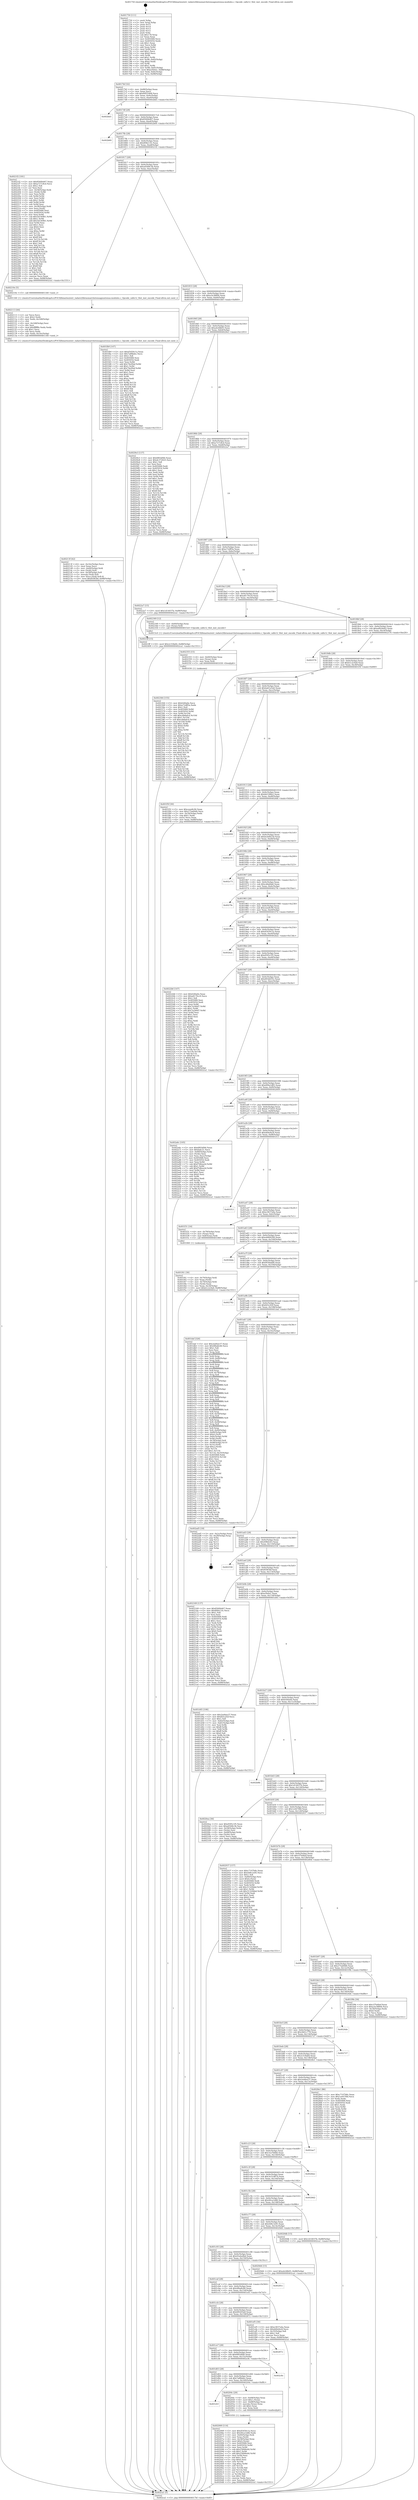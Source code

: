 digraph "0x401750" {
  label = "0x401750 (/mnt/c/Users/mathe/Desktop/tcc/POCII/binaries/extr_radare2librasmarchxtensagnuxtensa-modules.c_Opcode_callx12_Slot_inst_encode_Final-ollvm.out::main(0))"
  labelloc = "t"
  node[shape=record]

  Entry [label="",width=0.3,height=0.3,shape=circle,fillcolor=black,style=filled]
  "0x4017bf" [label="{
     0x4017bf [32]\l
     | [instrs]\l
     &nbsp;&nbsp;0x4017bf \<+6\>: mov -0x88(%rbp),%eax\l
     &nbsp;&nbsp;0x4017c5 \<+2\>: mov %eax,%ecx\l
     &nbsp;&nbsp;0x4017c7 \<+6\>: sub $0x84f55468,%ecx\l
     &nbsp;&nbsp;0x4017cd \<+6\>: mov %eax,-0x9c(%rbp)\l
     &nbsp;&nbsp;0x4017d3 \<+6\>: mov %ecx,-0xa0(%rbp)\l
     &nbsp;&nbsp;0x4017d9 \<+6\>: je 0000000000402bb5 \<main+0x1465\>\l
  }"]
  "0x402bb5" [label="{
     0x402bb5\l
  }", style=dashed]
  "0x4017df" [label="{
     0x4017df [28]\l
     | [instrs]\l
     &nbsp;&nbsp;0x4017df \<+5\>: jmp 00000000004017e4 \<main+0x94\>\l
     &nbsp;&nbsp;0x4017e4 \<+6\>: mov -0x9c(%rbp),%eax\l
     &nbsp;&nbsp;0x4017ea \<+5\>: sub $0x8560b467,%eax\l
     &nbsp;&nbsp;0x4017ef \<+6\>: mov %eax,-0xa4(%rbp)\l
     &nbsp;&nbsp;0x4017f5 \<+6\>: je 0000000000402b69 \<main+0x1419\>\l
  }"]
  Exit [label="",width=0.3,height=0.3,shape=circle,fillcolor=black,style=filled,peripheries=2]
  "0x402b69" [label="{
     0x402b69\l
  }", style=dashed]
  "0x4017fb" [label="{
     0x4017fb [28]\l
     | [instrs]\l
     &nbsp;&nbsp;0x4017fb \<+5\>: jmp 0000000000401800 \<main+0xb0\>\l
     &nbsp;&nbsp;0x401800 \<+6\>: mov -0x9c(%rbp),%eax\l
     &nbsp;&nbsp;0x401806 \<+5\>: sub $0x8f4b11fc,%eax\l
     &nbsp;&nbsp;0x40180b \<+6\>: mov %eax,-0xa8(%rbp)\l
     &nbsp;&nbsp;0x401811 \<+6\>: je 00000000004021f2 \<main+0xaa2\>\l
  }"]
  "0x402364" [label="{
     0x402364 [155]\l
     | [instrs]\l
     &nbsp;&nbsp;0x402364 \<+5\>: mov $0xfc60a0e,%ecx\l
     &nbsp;&nbsp;0x402369 \<+5\>: mov $0xa72dff3a,%edx\l
     &nbsp;&nbsp;0x40236e \<+3\>: mov $0x1,%sil\l
     &nbsp;&nbsp;0x402371 \<+8\>: mov 0x405068,%r8d\l
     &nbsp;&nbsp;0x402379 \<+8\>: mov 0x405054,%r9d\l
     &nbsp;&nbsp;0x402381 \<+3\>: mov %r8d,%r10d\l
     &nbsp;&nbsp;0x402384 \<+7\>: add $0xcdddafc4,%r10d\l
     &nbsp;&nbsp;0x40238b \<+4\>: sub $0x1,%r10d\l
     &nbsp;&nbsp;0x40238f \<+7\>: sub $0xcdddafc4,%r10d\l
     &nbsp;&nbsp;0x402396 \<+4\>: imul %r10d,%r8d\l
     &nbsp;&nbsp;0x40239a \<+4\>: and $0x1,%r8d\l
     &nbsp;&nbsp;0x40239e \<+4\>: cmp $0x0,%r8d\l
     &nbsp;&nbsp;0x4023a2 \<+4\>: sete %r11b\l
     &nbsp;&nbsp;0x4023a6 \<+4\>: cmp $0xa,%r9d\l
     &nbsp;&nbsp;0x4023aa \<+3\>: setl %bl\l
     &nbsp;&nbsp;0x4023ad \<+3\>: mov %r11b,%r14b\l
     &nbsp;&nbsp;0x4023b0 \<+4\>: xor $0xff,%r14b\l
     &nbsp;&nbsp;0x4023b4 \<+3\>: mov %bl,%r15b\l
     &nbsp;&nbsp;0x4023b7 \<+4\>: xor $0xff,%r15b\l
     &nbsp;&nbsp;0x4023bb \<+4\>: xor $0x0,%sil\l
     &nbsp;&nbsp;0x4023bf \<+3\>: mov %r14b,%r12b\l
     &nbsp;&nbsp;0x4023c2 \<+4\>: and $0x0,%r12b\l
     &nbsp;&nbsp;0x4023c6 \<+3\>: and %sil,%r11b\l
     &nbsp;&nbsp;0x4023c9 \<+3\>: mov %r15b,%r13b\l
     &nbsp;&nbsp;0x4023cc \<+4\>: and $0x0,%r13b\l
     &nbsp;&nbsp;0x4023d0 \<+3\>: and %sil,%bl\l
     &nbsp;&nbsp;0x4023d3 \<+3\>: or %r11b,%r12b\l
     &nbsp;&nbsp;0x4023d6 \<+3\>: or %bl,%r13b\l
     &nbsp;&nbsp;0x4023d9 \<+3\>: xor %r13b,%r12b\l
     &nbsp;&nbsp;0x4023dc \<+3\>: or %r15b,%r14b\l
     &nbsp;&nbsp;0x4023df \<+4\>: xor $0xff,%r14b\l
     &nbsp;&nbsp;0x4023e3 \<+4\>: or $0x0,%sil\l
     &nbsp;&nbsp;0x4023e7 \<+3\>: and %sil,%r14b\l
     &nbsp;&nbsp;0x4023ea \<+3\>: or %r14b,%r12b\l
     &nbsp;&nbsp;0x4023ed \<+4\>: test $0x1,%r12b\l
     &nbsp;&nbsp;0x4023f1 \<+3\>: cmovne %edx,%ecx\l
     &nbsp;&nbsp;0x4023f4 \<+6\>: mov %ecx,-0x88(%rbp)\l
     &nbsp;&nbsp;0x4023fa \<+5\>: jmp 0000000000402ca1 \<main+0x1551\>\l
  }"]
  "0x4021f2" [label="{
     0x4021f2 [181]\l
     | [instrs]\l
     &nbsp;&nbsp;0x4021f2 \<+5\>: mov $0x8560b467,%eax\l
     &nbsp;&nbsp;0x4021f7 \<+5\>: mov $0xa727c8cd,%ecx\l
     &nbsp;&nbsp;0x4021fc \<+2\>: mov $0x1,%dl\l
     &nbsp;&nbsp;0x4021fe \<+2\>: xor %esi,%esi\l
     &nbsp;&nbsp;0x402200 \<+4\>: mov -0x58(%rbp),%rdi\l
     &nbsp;&nbsp;0x402204 \<+3\>: mov (%rdi),%r8d\l
     &nbsp;&nbsp;0x402207 \<+3\>: mov %esi,%r9d\l
     &nbsp;&nbsp;0x40220a \<+3\>: sub %r8d,%r9d\l
     &nbsp;&nbsp;0x40220d \<+3\>: mov %esi,%r8d\l
     &nbsp;&nbsp;0x402210 \<+4\>: sub $0x1,%r8d\l
     &nbsp;&nbsp;0x402214 \<+3\>: add %r8d,%r9d\l
     &nbsp;&nbsp;0x402217 \<+3\>: sub %r9d,%esi\l
     &nbsp;&nbsp;0x40221a \<+4\>: mov -0x58(%rbp),%rdi\l
     &nbsp;&nbsp;0x40221e \<+2\>: mov %esi,(%rdi)\l
     &nbsp;&nbsp;0x402220 \<+7\>: mov 0x405068,%esi\l
     &nbsp;&nbsp;0x402227 \<+8\>: mov 0x405054,%r8d\l
     &nbsp;&nbsp;0x40222f \<+3\>: mov %esi,%r9d\l
     &nbsp;&nbsp;0x402232 \<+7\>: sub $0x5d140f61,%r9d\l
     &nbsp;&nbsp;0x402239 \<+4\>: sub $0x1,%r9d\l
     &nbsp;&nbsp;0x40223d \<+7\>: add $0x5d140f61,%r9d\l
     &nbsp;&nbsp;0x402244 \<+4\>: imul %r9d,%esi\l
     &nbsp;&nbsp;0x402248 \<+3\>: and $0x1,%esi\l
     &nbsp;&nbsp;0x40224b \<+3\>: cmp $0x0,%esi\l
     &nbsp;&nbsp;0x40224e \<+4\>: sete %r10b\l
     &nbsp;&nbsp;0x402252 \<+4\>: cmp $0xa,%r8d\l
     &nbsp;&nbsp;0x402256 \<+4\>: setl %r11b\l
     &nbsp;&nbsp;0x40225a \<+3\>: mov %r10b,%bl\l
     &nbsp;&nbsp;0x40225d \<+3\>: xor $0xff,%bl\l
     &nbsp;&nbsp;0x402260 \<+3\>: mov %r11b,%r14b\l
     &nbsp;&nbsp;0x402263 \<+4\>: xor $0xff,%r14b\l
     &nbsp;&nbsp;0x402267 \<+3\>: xor $0x1,%dl\l
     &nbsp;&nbsp;0x40226a \<+3\>: mov %bl,%r15b\l
     &nbsp;&nbsp;0x40226d \<+4\>: and $0xff,%r15b\l
     &nbsp;&nbsp;0x402271 \<+3\>: and %dl,%r10b\l
     &nbsp;&nbsp;0x402274 \<+3\>: mov %r14b,%r12b\l
     &nbsp;&nbsp;0x402277 \<+4\>: and $0xff,%r12b\l
     &nbsp;&nbsp;0x40227b \<+3\>: and %dl,%r11b\l
     &nbsp;&nbsp;0x40227e \<+3\>: or %r10b,%r15b\l
     &nbsp;&nbsp;0x402281 \<+3\>: or %r11b,%r12b\l
     &nbsp;&nbsp;0x402284 \<+3\>: xor %r12b,%r15b\l
     &nbsp;&nbsp;0x402287 \<+3\>: or %r14b,%bl\l
     &nbsp;&nbsp;0x40228a \<+3\>: xor $0xff,%bl\l
     &nbsp;&nbsp;0x40228d \<+3\>: or $0x1,%dl\l
     &nbsp;&nbsp;0x402290 \<+2\>: and %dl,%bl\l
     &nbsp;&nbsp;0x402292 \<+3\>: or %bl,%r15b\l
     &nbsp;&nbsp;0x402295 \<+4\>: test $0x1,%r15b\l
     &nbsp;&nbsp;0x402299 \<+3\>: cmovne %ecx,%eax\l
     &nbsp;&nbsp;0x40229c \<+6\>: mov %eax,-0x88(%rbp)\l
     &nbsp;&nbsp;0x4022a2 \<+5\>: jmp 0000000000402ca1 \<main+0x1551\>\l
  }"]
  "0x401817" [label="{
     0x401817 [28]\l
     | [instrs]\l
     &nbsp;&nbsp;0x401817 \<+5\>: jmp 000000000040181c \<main+0xcc\>\l
     &nbsp;&nbsp;0x40181c \<+6\>: mov -0x9c(%rbp),%eax\l
     &nbsp;&nbsp;0x401822 \<+5\>: sub $0xa0568c3b,%eax\l
     &nbsp;&nbsp;0x401827 \<+6\>: mov %eax,-0xac(%rbp)\l
     &nbsp;&nbsp;0x40182d \<+6\>: je 000000000040210e \<main+0x9be\>\l
  }"]
  "0x402355" [label="{
     0x402355 [15]\l
     | [instrs]\l
     &nbsp;&nbsp;0x402355 \<+4\>: mov -0x60(%rbp),%rax\l
     &nbsp;&nbsp;0x402359 \<+3\>: mov (%rax),%rax\l
     &nbsp;&nbsp;0x40235c \<+3\>: mov %rax,%rdi\l
     &nbsp;&nbsp;0x40235f \<+5\>: call 0000000000401030 \<free@plt\>\l
     | [calls]\l
     &nbsp;&nbsp;0x401030 \{1\} (unknown)\l
  }"]
  "0x40210e" [label="{
     0x40210e [5]\l
     | [instrs]\l
     &nbsp;&nbsp;0x40210e \<+5\>: call 0000000000401160 \<next_i\>\l
     | [calls]\l
     &nbsp;&nbsp;0x401160 \{1\} (/mnt/c/Users/mathe/Desktop/tcc/POCII/binaries/extr_radare2librasmarchxtensagnuxtensa-modules.c_Opcode_callx12_Slot_inst_encode_Final-ollvm.out::next_i)\l
  }"]
  "0x401833" [label="{
     0x401833 [28]\l
     | [instrs]\l
     &nbsp;&nbsp;0x401833 \<+5\>: jmp 0000000000401838 \<main+0xe8\>\l
     &nbsp;&nbsp;0x401838 \<+6\>: mov -0x9c(%rbp),%eax\l
     &nbsp;&nbsp;0x40183e \<+5\>: sub $0xa3e38894,%eax\l
     &nbsp;&nbsp;0x401843 \<+6\>: mov %eax,-0xb0(%rbp)\l
     &nbsp;&nbsp;0x401849 \<+6\>: je 0000000000401fb9 \<main+0x869\>\l
  }"]
  "0x40213f" [label="{
     0x40213f [42]\l
     | [instrs]\l
     &nbsp;&nbsp;0x40213f \<+6\>: mov -0x16c(%rbp),%ecx\l
     &nbsp;&nbsp;0x402145 \<+3\>: imul %eax,%ecx\l
     &nbsp;&nbsp;0x402148 \<+4\>: mov -0x60(%rbp),%rdi\l
     &nbsp;&nbsp;0x40214c \<+3\>: mov (%rdi),%rdi\l
     &nbsp;&nbsp;0x40214f \<+4\>: mov -0x58(%rbp),%r8\l
     &nbsp;&nbsp;0x402153 \<+3\>: movslq (%r8),%r8\l
     &nbsp;&nbsp;0x402156 \<+4\>: mov %ecx,(%rdi,%r8,4)\l
     &nbsp;&nbsp;0x40215a \<+10\>: movl $0x859f3bf,-0x88(%rbp)\l
     &nbsp;&nbsp;0x402164 \<+5\>: jmp 0000000000402ca1 \<main+0x1551\>\l
  }"]
  "0x401fb9" [label="{
     0x401fb9 [147]\l
     | [instrs]\l
     &nbsp;&nbsp;0x401fb9 \<+5\>: mov $0xd5450c1a,%eax\l
     &nbsp;&nbsp;0x401fbe \<+5\>: mov $0x7a8fbdec,%ecx\l
     &nbsp;&nbsp;0x401fc3 \<+2\>: mov $0x1,%dl\l
     &nbsp;&nbsp;0x401fc5 \<+7\>: mov 0x405068,%esi\l
     &nbsp;&nbsp;0x401fcc \<+7\>: mov 0x405054,%edi\l
     &nbsp;&nbsp;0x401fd3 \<+3\>: mov %esi,%r8d\l
     &nbsp;&nbsp;0x401fd6 \<+7\>: add $0x74e09af,%r8d\l
     &nbsp;&nbsp;0x401fdd \<+4\>: sub $0x1,%r8d\l
     &nbsp;&nbsp;0x401fe1 \<+7\>: sub $0x74e09af,%r8d\l
     &nbsp;&nbsp;0x401fe8 \<+4\>: imul %r8d,%esi\l
     &nbsp;&nbsp;0x401fec \<+3\>: and $0x1,%esi\l
     &nbsp;&nbsp;0x401fef \<+3\>: cmp $0x0,%esi\l
     &nbsp;&nbsp;0x401ff2 \<+4\>: sete %r9b\l
     &nbsp;&nbsp;0x401ff6 \<+3\>: cmp $0xa,%edi\l
     &nbsp;&nbsp;0x401ff9 \<+4\>: setl %r10b\l
     &nbsp;&nbsp;0x401ffd \<+3\>: mov %r9b,%r11b\l
     &nbsp;&nbsp;0x402000 \<+4\>: xor $0xff,%r11b\l
     &nbsp;&nbsp;0x402004 \<+3\>: mov %r10b,%bl\l
     &nbsp;&nbsp;0x402007 \<+3\>: xor $0xff,%bl\l
     &nbsp;&nbsp;0x40200a \<+3\>: xor $0x1,%dl\l
     &nbsp;&nbsp;0x40200d \<+3\>: mov %r11b,%r14b\l
     &nbsp;&nbsp;0x402010 \<+4\>: and $0xff,%r14b\l
     &nbsp;&nbsp;0x402014 \<+3\>: and %dl,%r9b\l
     &nbsp;&nbsp;0x402017 \<+3\>: mov %bl,%r15b\l
     &nbsp;&nbsp;0x40201a \<+4\>: and $0xff,%r15b\l
     &nbsp;&nbsp;0x40201e \<+3\>: and %dl,%r10b\l
     &nbsp;&nbsp;0x402021 \<+3\>: or %r9b,%r14b\l
     &nbsp;&nbsp;0x402024 \<+3\>: or %r10b,%r15b\l
     &nbsp;&nbsp;0x402027 \<+3\>: xor %r15b,%r14b\l
     &nbsp;&nbsp;0x40202a \<+3\>: or %bl,%r11b\l
     &nbsp;&nbsp;0x40202d \<+4\>: xor $0xff,%r11b\l
     &nbsp;&nbsp;0x402031 \<+3\>: or $0x1,%dl\l
     &nbsp;&nbsp;0x402034 \<+3\>: and %dl,%r11b\l
     &nbsp;&nbsp;0x402037 \<+3\>: or %r11b,%r14b\l
     &nbsp;&nbsp;0x40203a \<+4\>: test $0x1,%r14b\l
     &nbsp;&nbsp;0x40203e \<+3\>: cmovne %ecx,%eax\l
     &nbsp;&nbsp;0x402041 \<+6\>: mov %eax,-0x88(%rbp)\l
     &nbsp;&nbsp;0x402047 \<+5\>: jmp 0000000000402ca1 \<main+0x1551\>\l
  }"]
  "0x40184f" [label="{
     0x40184f [28]\l
     | [instrs]\l
     &nbsp;&nbsp;0x40184f \<+5\>: jmp 0000000000401854 \<main+0x104\>\l
     &nbsp;&nbsp;0x401854 \<+6\>: mov -0x9c(%rbp),%eax\l
     &nbsp;&nbsp;0x40185a \<+5\>: sub $0xa4cfdb05,%eax\l
     &nbsp;&nbsp;0x40185f \<+6\>: mov %eax,-0xb4(%rbp)\l
     &nbsp;&nbsp;0x401865 \<+6\>: je 00000000004029e3 \<main+0x1293\>\l
  }"]
  "0x402113" [label="{
     0x402113 [44]\l
     | [instrs]\l
     &nbsp;&nbsp;0x402113 \<+2\>: xor %ecx,%ecx\l
     &nbsp;&nbsp;0x402115 \<+5\>: mov $0x2,%edx\l
     &nbsp;&nbsp;0x40211a \<+6\>: mov %edx,-0x168(%rbp)\l
     &nbsp;&nbsp;0x402120 \<+1\>: cltd\l
     &nbsp;&nbsp;0x402121 \<+6\>: mov -0x168(%rbp),%esi\l
     &nbsp;&nbsp;0x402127 \<+2\>: idiv %esi\l
     &nbsp;&nbsp;0x402129 \<+6\>: imul $0xfffffffe,%edx,%edx\l
     &nbsp;&nbsp;0x40212f \<+3\>: sub $0x1,%ecx\l
     &nbsp;&nbsp;0x402132 \<+2\>: sub %ecx,%edx\l
     &nbsp;&nbsp;0x402134 \<+6\>: mov %edx,-0x16c(%rbp)\l
     &nbsp;&nbsp;0x40213a \<+5\>: call 0000000000401160 \<next_i\>\l
     | [calls]\l
     &nbsp;&nbsp;0x401160 \{1\} (/mnt/c/Users/mathe/Desktop/tcc/POCII/binaries/extr_radare2librasmarchxtensagnuxtensa-modules.c_Opcode_callx12_Slot_inst_encode_Final-ollvm.out::next_i)\l
  }"]
  "0x4029e3" [label="{
     0x4029e3 [137]\l
     | [instrs]\l
     &nbsp;&nbsp;0x4029e3 \<+5\>: mov $0x6f65df46,%eax\l
     &nbsp;&nbsp;0x4029e8 \<+5\>: mov $0xdc372025,%ecx\l
     &nbsp;&nbsp;0x4029ed \<+2\>: mov $0x1,%dl\l
     &nbsp;&nbsp;0x4029ef \<+2\>: xor %esi,%esi\l
     &nbsp;&nbsp;0x4029f1 \<+7\>: mov 0x405068,%edi\l
     &nbsp;&nbsp;0x4029f8 \<+8\>: mov 0x405054,%r8d\l
     &nbsp;&nbsp;0x402a00 \<+3\>: sub $0x1,%esi\l
     &nbsp;&nbsp;0x402a03 \<+3\>: mov %edi,%r9d\l
     &nbsp;&nbsp;0x402a06 \<+3\>: add %esi,%r9d\l
     &nbsp;&nbsp;0x402a09 \<+4\>: imul %r9d,%edi\l
     &nbsp;&nbsp;0x402a0d \<+3\>: and $0x1,%edi\l
     &nbsp;&nbsp;0x402a10 \<+3\>: cmp $0x0,%edi\l
     &nbsp;&nbsp;0x402a13 \<+4\>: sete %r10b\l
     &nbsp;&nbsp;0x402a17 \<+4\>: cmp $0xa,%r8d\l
     &nbsp;&nbsp;0x402a1b \<+4\>: setl %r11b\l
     &nbsp;&nbsp;0x402a1f \<+3\>: mov %r10b,%bl\l
     &nbsp;&nbsp;0x402a22 \<+3\>: xor $0xff,%bl\l
     &nbsp;&nbsp;0x402a25 \<+3\>: mov %r11b,%r14b\l
     &nbsp;&nbsp;0x402a28 \<+4\>: xor $0xff,%r14b\l
     &nbsp;&nbsp;0x402a2c \<+3\>: xor $0x1,%dl\l
     &nbsp;&nbsp;0x402a2f \<+3\>: mov %bl,%r15b\l
     &nbsp;&nbsp;0x402a32 \<+4\>: and $0xff,%r15b\l
     &nbsp;&nbsp;0x402a36 \<+3\>: and %dl,%r10b\l
     &nbsp;&nbsp;0x402a39 \<+3\>: mov %r14b,%r12b\l
     &nbsp;&nbsp;0x402a3c \<+4\>: and $0xff,%r12b\l
     &nbsp;&nbsp;0x402a40 \<+3\>: and %dl,%r11b\l
     &nbsp;&nbsp;0x402a43 \<+3\>: or %r10b,%r15b\l
     &nbsp;&nbsp;0x402a46 \<+3\>: or %r11b,%r12b\l
     &nbsp;&nbsp;0x402a49 \<+3\>: xor %r12b,%r15b\l
     &nbsp;&nbsp;0x402a4c \<+3\>: or %r14b,%bl\l
     &nbsp;&nbsp;0x402a4f \<+3\>: xor $0xff,%bl\l
     &nbsp;&nbsp;0x402a52 \<+3\>: or $0x1,%dl\l
     &nbsp;&nbsp;0x402a55 \<+2\>: and %dl,%bl\l
     &nbsp;&nbsp;0x402a57 \<+3\>: or %bl,%r15b\l
     &nbsp;&nbsp;0x402a5a \<+4\>: test $0x1,%r15b\l
     &nbsp;&nbsp;0x402a5e \<+3\>: cmovne %ecx,%eax\l
     &nbsp;&nbsp;0x402a61 \<+6\>: mov %eax,-0x88(%rbp)\l
     &nbsp;&nbsp;0x402a67 \<+5\>: jmp 0000000000402ca1 \<main+0x1551\>\l
  }"]
  "0x40186b" [label="{
     0x40186b [28]\l
     | [instrs]\l
     &nbsp;&nbsp;0x40186b \<+5\>: jmp 0000000000401870 \<main+0x120\>\l
     &nbsp;&nbsp;0x401870 \<+6\>: mov -0x9c(%rbp),%eax\l
     &nbsp;&nbsp;0x401876 \<+5\>: sub $0xa727c8cd,%eax\l
     &nbsp;&nbsp;0x40187b \<+6\>: mov %eax,-0xb8(%rbp)\l
     &nbsp;&nbsp;0x401881 \<+6\>: je 00000000004022a7 \<main+0xb57\>\l
  }"]
  "0x402069" [label="{
     0x402069 [114]\l
     | [instrs]\l
     &nbsp;&nbsp;0x402069 \<+5\>: mov $0xd5450c1a,%ecx\l
     &nbsp;&nbsp;0x40206e \<+5\>: mov $0x40ca1dd6,%edx\l
     &nbsp;&nbsp;0x402073 \<+4\>: mov -0x60(%rbp),%rdi\l
     &nbsp;&nbsp;0x402077 \<+3\>: mov %rax,(%rdi)\l
     &nbsp;&nbsp;0x40207a \<+4\>: mov -0x58(%rbp),%rax\l
     &nbsp;&nbsp;0x40207e \<+6\>: movl $0x0,(%rax)\l
     &nbsp;&nbsp;0x402084 \<+7\>: mov 0x405068,%esi\l
     &nbsp;&nbsp;0x40208b \<+8\>: mov 0x405054,%r8d\l
     &nbsp;&nbsp;0x402093 \<+3\>: mov %esi,%r9d\l
     &nbsp;&nbsp;0x402096 \<+7\>: sub $0x25848e44,%r9d\l
     &nbsp;&nbsp;0x40209d \<+4\>: sub $0x1,%r9d\l
     &nbsp;&nbsp;0x4020a1 \<+7\>: add $0x25848e44,%r9d\l
     &nbsp;&nbsp;0x4020a8 \<+4\>: imul %r9d,%esi\l
     &nbsp;&nbsp;0x4020ac \<+3\>: and $0x1,%esi\l
     &nbsp;&nbsp;0x4020af \<+3\>: cmp $0x0,%esi\l
     &nbsp;&nbsp;0x4020b2 \<+4\>: sete %r10b\l
     &nbsp;&nbsp;0x4020b6 \<+4\>: cmp $0xa,%r8d\l
     &nbsp;&nbsp;0x4020ba \<+4\>: setl %r11b\l
     &nbsp;&nbsp;0x4020be \<+3\>: mov %r10b,%bl\l
     &nbsp;&nbsp;0x4020c1 \<+3\>: and %r11b,%bl\l
     &nbsp;&nbsp;0x4020c4 \<+3\>: xor %r11b,%r10b\l
     &nbsp;&nbsp;0x4020c7 \<+3\>: or %r10b,%bl\l
     &nbsp;&nbsp;0x4020ca \<+3\>: test $0x1,%bl\l
     &nbsp;&nbsp;0x4020cd \<+3\>: cmovne %edx,%ecx\l
     &nbsp;&nbsp;0x4020d0 \<+6\>: mov %ecx,-0x88(%rbp)\l
     &nbsp;&nbsp;0x4020d6 \<+5\>: jmp 0000000000402ca1 \<main+0x1551\>\l
  }"]
  "0x4022a7" [label="{
     0x4022a7 [15]\l
     | [instrs]\l
     &nbsp;&nbsp;0x4022a7 \<+10\>: movl $0x1d14037b,-0x88(%rbp)\l
     &nbsp;&nbsp;0x4022b1 \<+5\>: jmp 0000000000402ca1 \<main+0x1551\>\l
  }"]
  "0x401887" [label="{
     0x401887 [28]\l
     | [instrs]\l
     &nbsp;&nbsp;0x401887 \<+5\>: jmp 000000000040188c \<main+0x13c\>\l
     &nbsp;&nbsp;0x40188c \<+6\>: mov -0x9c(%rbp),%eax\l
     &nbsp;&nbsp;0x401892 \<+5\>: sub $0xa72dff3a,%eax\l
     &nbsp;&nbsp;0x401897 \<+6\>: mov %eax,-0xbc(%rbp)\l
     &nbsp;&nbsp;0x40189d \<+6\>: je 00000000004023ff \<main+0xcaf\>\l
  }"]
  "0x401d1f" [label="{
     0x401d1f\l
  }", style=dashed]
  "0x4023ff" [label="{
     0x4023ff [15]\l
     | [instrs]\l
     &nbsp;&nbsp;0x4023ff \<+10\>: movl $0x2c53fa64,-0x88(%rbp)\l
     &nbsp;&nbsp;0x402409 \<+5\>: jmp 0000000000402ca1 \<main+0x1551\>\l
  }"]
  "0x4018a3" [label="{
     0x4018a3 [28]\l
     | [instrs]\l
     &nbsp;&nbsp;0x4018a3 \<+5\>: jmp 00000000004018a8 \<main+0x158\>\l
     &nbsp;&nbsp;0x4018a8 \<+6\>: mov -0x9c(%rbp),%eax\l
     &nbsp;&nbsp;0x4018ae \<+5\>: sub $0xa8170cc9,%eax\l
     &nbsp;&nbsp;0x4018b3 \<+6\>: mov %eax,-0xc0(%rbp)\l
     &nbsp;&nbsp;0x4018b9 \<+6\>: je 0000000000402349 \<main+0xbf9\>\l
  }"]
  "0x40204c" [label="{
     0x40204c [29]\l
     | [instrs]\l
     &nbsp;&nbsp;0x40204c \<+4\>: mov -0x68(%rbp),%rax\l
     &nbsp;&nbsp;0x402050 \<+6\>: movl $0x1,(%rax)\l
     &nbsp;&nbsp;0x402056 \<+4\>: mov -0x68(%rbp),%rax\l
     &nbsp;&nbsp;0x40205a \<+3\>: movslq (%rax),%rax\l
     &nbsp;&nbsp;0x40205d \<+4\>: shl $0x2,%rax\l
     &nbsp;&nbsp;0x402061 \<+3\>: mov %rax,%rdi\l
     &nbsp;&nbsp;0x402064 \<+5\>: call 0000000000401050 \<malloc@plt\>\l
     | [calls]\l
     &nbsp;&nbsp;0x401050 \{1\} (unknown)\l
  }"]
  "0x402349" [label="{
     0x402349 [12]\l
     | [instrs]\l
     &nbsp;&nbsp;0x402349 \<+4\>: mov -0x60(%rbp),%rax\l
     &nbsp;&nbsp;0x40234d \<+3\>: mov (%rax),%rdi\l
     &nbsp;&nbsp;0x402350 \<+5\>: call 00000000004015c0 \<Opcode_callx12_Slot_inst_encode\>\l
     | [calls]\l
     &nbsp;&nbsp;0x4015c0 \{1\} (/mnt/c/Users/mathe/Desktop/tcc/POCII/binaries/extr_radare2librasmarchxtensagnuxtensa-modules.c_Opcode_callx12_Slot_inst_encode_Final-ollvm.out::Opcode_callx12_Slot_inst_encode)\l
  }"]
  "0x4018bf" [label="{
     0x4018bf [28]\l
     | [instrs]\l
     &nbsp;&nbsp;0x4018bf \<+5\>: jmp 00000000004018c4 \<main+0x174\>\l
     &nbsp;&nbsp;0x4018c4 \<+6\>: mov -0x9c(%rbp),%eax\l
     &nbsp;&nbsp;0x4018ca \<+5\>: sub $0xad92de62,%eax\l
     &nbsp;&nbsp;0x4018cf \<+6\>: mov %eax,-0xc4(%rbp)\l
     &nbsp;&nbsp;0x4018d5 \<+6\>: je 0000000000402576 \<main+0xe26\>\l
  }"]
  "0x401d03" [label="{
     0x401d03 [28]\l
     | [instrs]\l
     &nbsp;&nbsp;0x401d03 \<+5\>: jmp 0000000000401d08 \<main+0x5b8\>\l
     &nbsp;&nbsp;0x401d08 \<+6\>: mov -0x9c(%rbp),%eax\l
     &nbsp;&nbsp;0x401d0e \<+5\>: sub $0x7a8fbdec,%eax\l
     &nbsp;&nbsp;0x401d13 \<+6\>: mov %eax,-0x160(%rbp)\l
     &nbsp;&nbsp;0x401d19 \<+6\>: je 000000000040204c \<main+0x8fc\>\l
  }"]
  "0x402576" [label="{
     0x402576\l
  }", style=dashed]
  "0x4018db" [label="{
     0x4018db [28]\l
     | [instrs]\l
     &nbsp;&nbsp;0x4018db \<+5\>: jmp 00000000004018e0 \<main+0x190\>\l
     &nbsp;&nbsp;0x4018e0 \<+6\>: mov -0x9c(%rbp),%eax\l
     &nbsp;&nbsp;0x4018e6 \<+5\>: sub $0xb1c2c0a9,%eax\l
     &nbsp;&nbsp;0x4018eb \<+6\>: mov %eax,-0xc8(%rbp)\l
     &nbsp;&nbsp;0x4018f1 \<+6\>: je 0000000000401f5f \<main+0x80f\>\l
  }"]
  "0x402c8c" [label="{
     0x402c8c\l
  }", style=dashed]
  "0x401f5f" [label="{
     0x401f5f [30]\l
     | [instrs]\l
     &nbsp;&nbsp;0x401f5f \<+5\>: mov $0xceee8c94,%eax\l
     &nbsp;&nbsp;0x401f64 \<+5\>: mov $0x275a6946,%ecx\l
     &nbsp;&nbsp;0x401f69 \<+3\>: mov -0x34(%rbp),%edx\l
     &nbsp;&nbsp;0x401f6c \<+3\>: cmp $0x1,%edx\l
     &nbsp;&nbsp;0x401f6f \<+3\>: cmovl %ecx,%eax\l
     &nbsp;&nbsp;0x401f72 \<+6\>: mov %eax,-0x88(%rbp)\l
     &nbsp;&nbsp;0x401f78 \<+5\>: jmp 0000000000402ca1 \<main+0x1551\>\l
  }"]
  "0x4018f7" [label="{
     0x4018f7 [28]\l
     | [instrs]\l
     &nbsp;&nbsp;0x4018f7 \<+5\>: jmp 00000000004018fc \<main+0x1ac\>\l
     &nbsp;&nbsp;0x4018fc \<+6\>: mov -0x9c(%rbp),%eax\l
     &nbsp;&nbsp;0x401902 \<+5\>: sub $0xba61a5a0,%eax\l
     &nbsp;&nbsp;0x401907 \<+6\>: mov %eax,-0xcc(%rbp)\l
     &nbsp;&nbsp;0x40190d \<+6\>: je 0000000000402c5f \<main+0x150f\>\l
  }"]
  "0x401ce7" [label="{
     0x401ce7 [28]\l
     | [instrs]\l
     &nbsp;&nbsp;0x401ce7 \<+5\>: jmp 0000000000401cec \<main+0x59c\>\l
     &nbsp;&nbsp;0x401cec \<+6\>: mov -0x9c(%rbp),%eax\l
     &nbsp;&nbsp;0x401cf2 \<+5\>: sub $0x6f65df46,%eax\l
     &nbsp;&nbsp;0x401cf7 \<+6\>: mov %eax,-0x15c(%rbp)\l
     &nbsp;&nbsp;0x401cfd \<+6\>: je 0000000000402c8c \<main+0x153c\>\l
  }"]
  "0x402c5f" [label="{
     0x402c5f\l
  }", style=dashed]
  "0x401913" [label="{
     0x401913 [28]\l
     | [instrs]\l
     &nbsp;&nbsp;0x401913 \<+5\>: jmp 0000000000401918 \<main+0x1c8\>\l
     &nbsp;&nbsp;0x401918 \<+6\>: mov -0x9c(%rbp),%eax\l
     &nbsp;&nbsp;0x40191e \<+5\>: sub $0xbb338fe2,%eax\l
     &nbsp;&nbsp;0x401923 \<+6\>: mov %eax,-0xd0(%rbp)\l
     &nbsp;&nbsp;0x401929 \<+6\>: je 00000000004026fd \<main+0xfad\>\l
  }"]
  "0x402872" [label="{
     0x402872\l
  }", style=dashed]
  "0x4026fd" [label="{
     0x4026fd\l
  }", style=dashed]
  "0x40192f" [label="{
     0x40192f [28]\l
     | [instrs]\l
     &nbsp;&nbsp;0x40192f \<+5\>: jmp 0000000000401934 \<main+0x1e4\>\l
     &nbsp;&nbsp;0x401934 \<+6\>: mov -0x9c(%rbp),%eax\l
     &nbsp;&nbsp;0x40193a \<+5\>: sub $0xbcb4823d,%eax\l
     &nbsp;&nbsp;0x40193f \<+6\>: mov %eax,-0xd4(%rbp)\l
     &nbsp;&nbsp;0x401945 \<+6\>: je 0000000000402c35 \<main+0x14e5\>\l
  }"]
  "0x401f41" [label="{
     0x401f41 [30]\l
     | [instrs]\l
     &nbsp;&nbsp;0x401f41 \<+4\>: mov -0x70(%rbp),%rdi\l
     &nbsp;&nbsp;0x401f45 \<+2\>: mov %eax,(%rdi)\l
     &nbsp;&nbsp;0x401f47 \<+4\>: mov -0x70(%rbp),%rdi\l
     &nbsp;&nbsp;0x401f4b \<+2\>: mov (%rdi),%eax\l
     &nbsp;&nbsp;0x401f4d \<+3\>: mov %eax,-0x34(%rbp)\l
     &nbsp;&nbsp;0x401f50 \<+10\>: movl $0xb1c2c0a9,-0x88(%rbp)\l
     &nbsp;&nbsp;0x401f5a \<+5\>: jmp 0000000000402ca1 \<main+0x1551\>\l
  }"]
  "0x402c35" [label="{
     0x402c35\l
  }", style=dashed]
  "0x40194b" [label="{
     0x40194b [28]\l
     | [instrs]\l
     &nbsp;&nbsp;0x40194b \<+5\>: jmp 0000000000401950 \<main+0x200\>\l
     &nbsp;&nbsp;0x401950 \<+6\>: mov -0x9c(%rbp),%eax\l
     &nbsp;&nbsp;0x401956 \<+5\>: sub $0xc7107b8c,%eax\l
     &nbsp;&nbsp;0x40195b \<+6\>: mov %eax,-0xd8(%rbp)\l
     &nbsp;&nbsp;0x401961 \<+6\>: je 0000000000402c73 \<main+0x1523\>\l
  }"]
  "0x401ccb" [label="{
     0x401ccb [28]\l
     | [instrs]\l
     &nbsp;&nbsp;0x401ccb \<+5\>: jmp 0000000000401cd0 \<main+0x580\>\l
     &nbsp;&nbsp;0x401cd0 \<+6\>: mov -0x9c(%rbp),%eax\l
     &nbsp;&nbsp;0x401cd6 \<+5\>: sub $0x6f0205a9,%eax\l
     &nbsp;&nbsp;0x401cdb \<+6\>: mov %eax,-0x158(%rbp)\l
     &nbsp;&nbsp;0x401ce1 \<+6\>: je 0000000000402872 \<main+0x1122\>\l
  }"]
  "0x402c73" [label="{
     0x402c73\l
  }", style=dashed]
  "0x401967" [label="{
     0x401967 [28]\l
     | [instrs]\l
     &nbsp;&nbsp;0x401967 \<+5\>: jmp 000000000040196c \<main+0x21c\>\l
     &nbsp;&nbsp;0x40196c \<+6\>: mov -0x9c(%rbp),%eax\l
     &nbsp;&nbsp;0x401972 \<+5\>: sub $0xcddafda6,%eax\l
     &nbsp;&nbsp;0x401977 \<+6\>: mov %eax,-0xdc(%rbp)\l
     &nbsp;&nbsp;0x40197d \<+6\>: je 00000000004027fe \<main+0x10ae\>\l
  }"]
  "0x401ef5" [label="{
     0x401ef5 [30]\l
     | [instrs]\l
     &nbsp;&nbsp;0x401ef5 \<+5\>: mov $0xe3837a4a,%eax\l
     &nbsp;&nbsp;0x401efa \<+5\>: mov $0xdd4efec8,%ecx\l
     &nbsp;&nbsp;0x401eff \<+3\>: mov -0x35(%rbp),%dl\l
     &nbsp;&nbsp;0x401f02 \<+3\>: test $0x1,%dl\l
     &nbsp;&nbsp;0x401f05 \<+3\>: cmovne %ecx,%eax\l
     &nbsp;&nbsp;0x401f08 \<+6\>: mov %eax,-0x88(%rbp)\l
     &nbsp;&nbsp;0x401f0e \<+5\>: jmp 0000000000402ca1 \<main+0x1551\>\l
  }"]
  "0x4027fe" [label="{
     0x4027fe\l
  }", style=dashed]
  "0x401983" [label="{
     0x401983 [28]\l
     | [instrs]\l
     &nbsp;&nbsp;0x401983 \<+5\>: jmp 0000000000401988 \<main+0x238\>\l
     &nbsp;&nbsp;0x401988 \<+6\>: mov -0x9c(%rbp),%eax\l
     &nbsp;&nbsp;0x40198e \<+5\>: sub $0xceee8c94,%eax\l
     &nbsp;&nbsp;0x401993 \<+6\>: mov %eax,-0xe0(%rbp)\l
     &nbsp;&nbsp;0x401999 \<+6\>: je 0000000000401f7d \<main+0x82d\>\l
  }"]
  "0x401caf" [label="{
     0x401caf [28]\l
     | [instrs]\l
     &nbsp;&nbsp;0x401caf \<+5\>: jmp 0000000000401cb4 \<main+0x564\>\l
     &nbsp;&nbsp;0x401cb4 \<+6\>: mov -0x9c(%rbp),%eax\l
     &nbsp;&nbsp;0x401cba \<+5\>: sub $0x4fba8c66,%eax\l
     &nbsp;&nbsp;0x401cbf \<+6\>: mov %eax,-0x154(%rbp)\l
     &nbsp;&nbsp;0x401cc5 \<+6\>: je 0000000000401ef5 \<main+0x7a5\>\l
  }"]
  "0x401f7d" [label="{
     0x401f7d\l
  }", style=dashed]
  "0x40199f" [label="{
     0x40199f [28]\l
     | [instrs]\l
     &nbsp;&nbsp;0x40199f \<+5\>: jmp 00000000004019a4 \<main+0x254\>\l
     &nbsp;&nbsp;0x4019a4 \<+6\>: mov -0x9c(%rbp),%eax\l
     &nbsp;&nbsp;0x4019aa \<+5\>: sub $0xd5450c1a,%eax\l
     &nbsp;&nbsp;0x4019af \<+6\>: mov %eax,-0xe4(%rbp)\l
     &nbsp;&nbsp;0x4019b5 \<+6\>: je 0000000000402b2c \<main+0x13dc\>\l
  }"]
  "0x40281c" [label="{
     0x40281c\l
  }", style=dashed]
  "0x402b2c" [label="{
     0x402b2c\l
  }", style=dashed]
  "0x4019bb" [label="{
     0x4019bb [28]\l
     | [instrs]\l
     &nbsp;&nbsp;0x4019bb \<+5\>: jmp 00000000004019c0 \<main+0x270\>\l
     &nbsp;&nbsp;0x4019c0 \<+6\>: mov -0x9c(%rbp),%eax\l
     &nbsp;&nbsp;0x4019c6 \<+5\>: sub $0xd595c1f5,%eax\l
     &nbsp;&nbsp;0x4019cb \<+6\>: mov %eax,-0xe8(%rbp)\l
     &nbsp;&nbsp;0x4019d1 \<+6\>: je 00000000004022b6 \<main+0xb66\>\l
  }"]
  "0x401c93" [label="{
     0x401c93 [28]\l
     | [instrs]\l
     &nbsp;&nbsp;0x401c93 \<+5\>: jmp 0000000000401c98 \<main+0x548\>\l
     &nbsp;&nbsp;0x401c98 \<+6\>: mov -0x9c(%rbp),%eax\l
     &nbsp;&nbsp;0x401c9e \<+5\>: sub $0x45a4a4bd,%eax\l
     &nbsp;&nbsp;0x401ca3 \<+6\>: mov %eax,-0x150(%rbp)\l
     &nbsp;&nbsp;0x401ca9 \<+6\>: je 000000000040281c \<main+0x10cc\>\l
  }"]
  "0x4022b6" [label="{
     0x4022b6 [147]\l
     | [instrs]\l
     &nbsp;&nbsp;0x4022b6 \<+5\>: mov $0xfc60a0e,%eax\l
     &nbsp;&nbsp;0x4022bb \<+5\>: mov $0xa8170cc9,%ecx\l
     &nbsp;&nbsp;0x4022c0 \<+2\>: mov $0x1,%dl\l
     &nbsp;&nbsp;0x4022c2 \<+7\>: mov 0x405068,%esi\l
     &nbsp;&nbsp;0x4022c9 \<+7\>: mov 0x405054,%edi\l
     &nbsp;&nbsp;0x4022d0 \<+3\>: mov %esi,%r8d\l
     &nbsp;&nbsp;0x4022d3 \<+7\>: sub $0x7a246d7,%r8d\l
     &nbsp;&nbsp;0x4022da \<+4\>: sub $0x1,%r8d\l
     &nbsp;&nbsp;0x4022de \<+7\>: add $0x7a246d7,%r8d\l
     &nbsp;&nbsp;0x4022e5 \<+4\>: imul %r8d,%esi\l
     &nbsp;&nbsp;0x4022e9 \<+3\>: and $0x1,%esi\l
     &nbsp;&nbsp;0x4022ec \<+3\>: cmp $0x0,%esi\l
     &nbsp;&nbsp;0x4022ef \<+4\>: sete %r9b\l
     &nbsp;&nbsp;0x4022f3 \<+3\>: cmp $0xa,%edi\l
     &nbsp;&nbsp;0x4022f6 \<+4\>: setl %r10b\l
     &nbsp;&nbsp;0x4022fa \<+3\>: mov %r9b,%r11b\l
     &nbsp;&nbsp;0x4022fd \<+4\>: xor $0xff,%r11b\l
     &nbsp;&nbsp;0x402301 \<+3\>: mov %r10b,%bl\l
     &nbsp;&nbsp;0x402304 \<+3\>: xor $0xff,%bl\l
     &nbsp;&nbsp;0x402307 \<+3\>: xor $0x0,%dl\l
     &nbsp;&nbsp;0x40230a \<+3\>: mov %r11b,%r14b\l
     &nbsp;&nbsp;0x40230d \<+4\>: and $0x0,%r14b\l
     &nbsp;&nbsp;0x402311 \<+3\>: and %dl,%r9b\l
     &nbsp;&nbsp;0x402314 \<+3\>: mov %bl,%r15b\l
     &nbsp;&nbsp;0x402317 \<+4\>: and $0x0,%r15b\l
     &nbsp;&nbsp;0x40231b \<+3\>: and %dl,%r10b\l
     &nbsp;&nbsp;0x40231e \<+3\>: or %r9b,%r14b\l
     &nbsp;&nbsp;0x402321 \<+3\>: or %r10b,%r15b\l
     &nbsp;&nbsp;0x402324 \<+3\>: xor %r15b,%r14b\l
     &nbsp;&nbsp;0x402327 \<+3\>: or %bl,%r11b\l
     &nbsp;&nbsp;0x40232a \<+4\>: xor $0xff,%r11b\l
     &nbsp;&nbsp;0x40232e \<+3\>: or $0x0,%dl\l
     &nbsp;&nbsp;0x402331 \<+3\>: and %dl,%r11b\l
     &nbsp;&nbsp;0x402334 \<+3\>: or %r11b,%r14b\l
     &nbsp;&nbsp;0x402337 \<+4\>: test $0x1,%r14b\l
     &nbsp;&nbsp;0x40233b \<+3\>: cmovne %ecx,%eax\l
     &nbsp;&nbsp;0x40233e \<+6\>: mov %eax,-0x88(%rbp)\l
     &nbsp;&nbsp;0x402344 \<+5\>: jmp 0000000000402ca1 \<main+0x1551\>\l
  }"]
  "0x4019d7" [label="{
     0x4019d7 [28]\l
     | [instrs]\l
     &nbsp;&nbsp;0x4019d7 \<+5\>: jmp 00000000004019dc \<main+0x28c\>\l
     &nbsp;&nbsp;0x4019dc \<+6\>: mov -0x9c(%rbp),%eax\l
     &nbsp;&nbsp;0x4019e2 \<+5\>: sub $0xd93dd35c,%eax\l
     &nbsp;&nbsp;0x4019e7 \<+6\>: mov %eax,-0xec(%rbp)\l
     &nbsp;&nbsp;0x4019ed \<+6\>: je 000000000040240e \<main+0xcbe\>\l
  }"]
  "0x4029d4" [label="{
     0x4029d4 [15]\l
     | [instrs]\l
     &nbsp;&nbsp;0x4029d4 \<+10\>: movl $0xa4cfdb05,-0x88(%rbp)\l
     &nbsp;&nbsp;0x4029de \<+5\>: jmp 0000000000402ca1 \<main+0x1551\>\l
  }"]
  "0x40240e" [label="{
     0x40240e\l
  }", style=dashed]
  "0x4019f3" [label="{
     0x4019f3 [28]\l
     | [instrs]\l
     &nbsp;&nbsp;0x4019f3 \<+5\>: jmp 00000000004019f8 \<main+0x2a8\>\l
     &nbsp;&nbsp;0x4019f8 \<+6\>: mov -0x9c(%rbp),%eax\l
     &nbsp;&nbsp;0x4019fe \<+5\>: sub $0xd99a1d85,%eax\l
     &nbsp;&nbsp;0x401a03 \<+6\>: mov %eax,-0xf0(%rbp)\l
     &nbsp;&nbsp;0x401a09 \<+6\>: je 0000000000402609 \<main+0xeb9\>\l
  }"]
  "0x401c77" [label="{
     0x401c77 [28]\l
     | [instrs]\l
     &nbsp;&nbsp;0x401c77 \<+5\>: jmp 0000000000401c7c \<main+0x52c\>\l
     &nbsp;&nbsp;0x401c7c \<+6\>: mov -0x9c(%rbp),%eax\l
     &nbsp;&nbsp;0x401c82 \<+5\>: sub $0x448c3c85,%eax\l
     &nbsp;&nbsp;0x401c87 \<+6\>: mov %eax,-0x14c(%rbp)\l
     &nbsp;&nbsp;0x401c8d \<+6\>: je 00000000004029d4 \<main+0x1284\>\l
  }"]
  "0x402609" [label="{
     0x402609\l
  }", style=dashed]
  "0x401a0f" [label="{
     0x401a0f [28]\l
     | [instrs]\l
     &nbsp;&nbsp;0x401a0f \<+5\>: jmp 0000000000401a14 \<main+0x2c4\>\l
     &nbsp;&nbsp;0x401a14 \<+6\>: mov -0x9c(%rbp),%eax\l
     &nbsp;&nbsp;0x401a1a \<+5\>: sub $0xdc372025,%eax\l
     &nbsp;&nbsp;0x401a1f \<+6\>: mov %eax,-0xf4(%rbp)\l
     &nbsp;&nbsp;0x401a25 \<+6\>: je 0000000000402a6c \<main+0x131c\>\l
  }"]
  "0x4020db" [label="{
     0x4020db [15]\l
     | [instrs]\l
     &nbsp;&nbsp;0x4020db \<+10\>: movl $0x1d14037b,-0x88(%rbp)\l
     &nbsp;&nbsp;0x4020e5 \<+5\>: jmp 0000000000402ca1 \<main+0x1551\>\l
  }"]
  "0x402a6c" [label="{
     0x402a6c [105]\l
     | [instrs]\l
     &nbsp;&nbsp;0x402a6c \<+5\>: mov $0x6f65df46,%eax\l
     &nbsp;&nbsp;0x402a71 \<+5\>: mov $0xfadc21,%ecx\l
     &nbsp;&nbsp;0x402a76 \<+4\>: mov -0x80(%rbp),%rdx\l
     &nbsp;&nbsp;0x402a7a \<+2\>: mov (%rdx),%esi\l
     &nbsp;&nbsp;0x402a7c \<+3\>: mov %esi,-0x2c(%rbp)\l
     &nbsp;&nbsp;0x402a7f \<+7\>: mov 0x405068,%esi\l
     &nbsp;&nbsp;0x402a86 \<+7\>: mov 0x405054,%edi\l
     &nbsp;&nbsp;0x402a8d \<+3\>: mov %esi,%r8d\l
     &nbsp;&nbsp;0x402a90 \<+7\>: sub $0xf7d6ea2d,%r8d\l
     &nbsp;&nbsp;0x402a97 \<+4\>: sub $0x1,%r8d\l
     &nbsp;&nbsp;0x402a9b \<+7\>: add $0xf7d6ea2d,%r8d\l
     &nbsp;&nbsp;0x402aa2 \<+4\>: imul %r8d,%esi\l
     &nbsp;&nbsp;0x402aa6 \<+3\>: and $0x1,%esi\l
     &nbsp;&nbsp;0x402aa9 \<+3\>: cmp $0x0,%esi\l
     &nbsp;&nbsp;0x402aac \<+4\>: sete %r9b\l
     &nbsp;&nbsp;0x402ab0 \<+3\>: cmp $0xa,%edi\l
     &nbsp;&nbsp;0x402ab3 \<+4\>: setl %r10b\l
     &nbsp;&nbsp;0x402ab7 \<+3\>: mov %r9b,%r11b\l
     &nbsp;&nbsp;0x402aba \<+3\>: and %r10b,%r11b\l
     &nbsp;&nbsp;0x402abd \<+3\>: xor %r10b,%r9b\l
     &nbsp;&nbsp;0x402ac0 \<+3\>: or %r9b,%r11b\l
     &nbsp;&nbsp;0x402ac3 \<+4\>: test $0x1,%r11b\l
     &nbsp;&nbsp;0x402ac7 \<+3\>: cmovne %ecx,%eax\l
     &nbsp;&nbsp;0x402aca \<+6\>: mov %eax,-0x88(%rbp)\l
     &nbsp;&nbsp;0x402ad0 \<+5\>: jmp 0000000000402ca1 \<main+0x1551\>\l
  }"]
  "0x401a2b" [label="{
     0x401a2b [28]\l
     | [instrs]\l
     &nbsp;&nbsp;0x401a2b \<+5\>: jmp 0000000000401a30 \<main+0x2e0\>\l
     &nbsp;&nbsp;0x401a30 \<+6\>: mov -0x9c(%rbp),%eax\l
     &nbsp;&nbsp;0x401a36 \<+5\>: sub $0xdd4efec8,%eax\l
     &nbsp;&nbsp;0x401a3b \<+6\>: mov %eax,-0xf8(%rbp)\l
     &nbsp;&nbsp;0x401a41 \<+6\>: je 0000000000401f13 \<main+0x7c3\>\l
  }"]
  "0x401c5b" [label="{
     0x401c5b [28]\l
     | [instrs]\l
     &nbsp;&nbsp;0x401c5b \<+5\>: jmp 0000000000401c60 \<main+0x510\>\l
     &nbsp;&nbsp;0x401c60 \<+6\>: mov -0x9c(%rbp),%eax\l
     &nbsp;&nbsp;0x401c66 \<+5\>: sub $0x40ca1dd6,%eax\l
     &nbsp;&nbsp;0x401c6b \<+6\>: mov %eax,-0x148(%rbp)\l
     &nbsp;&nbsp;0x401c71 \<+6\>: je 00000000004020db \<main+0x98b\>\l
  }"]
  "0x401f13" [label="{
     0x401f13\l
  }", style=dashed]
  "0x401a47" [label="{
     0x401a47 [28]\l
     | [instrs]\l
     &nbsp;&nbsp;0x401a47 \<+5\>: jmp 0000000000401a4c \<main+0x2fc\>\l
     &nbsp;&nbsp;0x401a4c \<+6\>: mov -0x9c(%rbp),%eax\l
     &nbsp;&nbsp;0x401a52 \<+5\>: sub $0xe3837a4a,%eax\l
     &nbsp;&nbsp;0x401a57 \<+6\>: mov %eax,-0xfc(%rbp)\l
     &nbsp;&nbsp;0x401a5d \<+6\>: je 0000000000401f31 \<main+0x7e1\>\l
  }"]
  "0x4028d2" [label="{
     0x4028d2\l
  }", style=dashed]
  "0x401f31" [label="{
     0x401f31 [16]\l
     | [instrs]\l
     &nbsp;&nbsp;0x401f31 \<+4\>: mov -0x78(%rbp),%rax\l
     &nbsp;&nbsp;0x401f35 \<+3\>: mov (%rax),%rax\l
     &nbsp;&nbsp;0x401f38 \<+4\>: mov 0x8(%rax),%rdi\l
     &nbsp;&nbsp;0x401f3c \<+5\>: call 0000000000401060 \<atoi@plt\>\l
     | [calls]\l
     &nbsp;&nbsp;0x401060 \{1\} (unknown)\l
  }"]
  "0x401a63" [label="{
     0x401a63 [28]\l
     | [instrs]\l
     &nbsp;&nbsp;0x401a63 \<+5\>: jmp 0000000000401a68 \<main+0x318\>\l
     &nbsp;&nbsp;0x401a68 \<+6\>: mov -0x9c(%rbp),%eax\l
     &nbsp;&nbsp;0x401a6e \<+5\>: sub $0xeb806208,%eax\l
     &nbsp;&nbsp;0x401a73 \<+6\>: mov %eax,-0x100(%rbp)\l
     &nbsp;&nbsp;0x401a79 \<+6\>: je 0000000000402bda \<main+0x148a\>\l
  }"]
  "0x401c3f" [label="{
     0x401c3f [28]\l
     | [instrs]\l
     &nbsp;&nbsp;0x401c3f \<+5\>: jmp 0000000000401c44 \<main+0x4f4\>\l
     &nbsp;&nbsp;0x401c44 \<+6\>: mov -0x9c(%rbp),%eax\l
     &nbsp;&nbsp;0x401c4a \<+5\>: sub $0x3e31d87d,%eax\l
     &nbsp;&nbsp;0x401c4f \<+6\>: mov %eax,-0x144(%rbp)\l
     &nbsp;&nbsp;0x401c55 \<+6\>: je 00000000004028d2 \<main+0x1182\>\l
  }"]
  "0x402bda" [label="{
     0x402bda\l
  }", style=dashed]
  "0x401a7f" [label="{
     0x401a7f [28]\l
     | [instrs]\l
     &nbsp;&nbsp;0x401a7f \<+5\>: jmp 0000000000401a84 \<main+0x334\>\l
     &nbsp;&nbsp;0x401a84 \<+6\>: mov -0x9c(%rbp),%eax\l
     &nbsp;&nbsp;0x401a8a \<+5\>: sub $0xf939add0,%eax\l
     &nbsp;&nbsp;0x401a8f \<+6\>: mov %eax,-0x104(%rbp)\l
     &nbsp;&nbsp;0x401a95 \<+6\>: je 0000000000402782 \<main+0x1032\>\l
  }"]
  "0x4026ee" [label="{
     0x4026ee\l
  }", style=dashed]
  "0x402782" [label="{
     0x402782\l
  }", style=dashed]
  "0x401a9b" [label="{
     0x401a9b [28]\l
     | [instrs]\l
     &nbsp;&nbsp;0x401a9b \<+5\>: jmp 0000000000401aa0 \<main+0x350\>\l
     &nbsp;&nbsp;0x401aa0 \<+6\>: mov -0x9c(%rbp),%eax\l
     &nbsp;&nbsp;0x401aa6 \<+5\>: sub $0xfd3c2f2f,%eax\l
     &nbsp;&nbsp;0x401aab \<+6\>: mov %eax,-0x108(%rbp)\l
     &nbsp;&nbsp;0x401ab1 \<+6\>: je 0000000000401daf \<main+0x65f\>\l
  }"]
  "0x401c23" [label="{
     0x401c23 [28]\l
     | [instrs]\l
     &nbsp;&nbsp;0x401c23 \<+5\>: jmp 0000000000401c28 \<main+0x4d8\>\l
     &nbsp;&nbsp;0x401c28 \<+6\>: mov -0x9c(%rbp),%eax\l
     &nbsp;&nbsp;0x401c2e \<+5\>: sub $0x3ca7b6b6,%eax\l
     &nbsp;&nbsp;0x401c33 \<+6\>: mov %eax,-0x140(%rbp)\l
     &nbsp;&nbsp;0x401c39 \<+6\>: je 00000000004026ee \<main+0xf9e\>\l
  }"]
  "0x401daf" [label="{
     0x401daf [326]\l
     | [instrs]\l
     &nbsp;&nbsp;0x401daf \<+5\>: mov $0x2ed4ee37,%eax\l
     &nbsp;&nbsp;0x401db4 \<+5\>: mov $0x4fba8c66,%ecx\l
     &nbsp;&nbsp;0x401db9 \<+2\>: mov $0x1,%dl\l
     &nbsp;&nbsp;0x401dbb \<+2\>: xor %esi,%esi\l
     &nbsp;&nbsp;0x401dbd \<+3\>: mov %rsp,%rdi\l
     &nbsp;&nbsp;0x401dc0 \<+4\>: add $0xfffffffffffffff0,%rdi\l
     &nbsp;&nbsp;0x401dc4 \<+3\>: mov %rdi,%rsp\l
     &nbsp;&nbsp;0x401dc7 \<+4\>: mov %rdi,-0x80(%rbp)\l
     &nbsp;&nbsp;0x401dcb \<+3\>: mov %rsp,%rdi\l
     &nbsp;&nbsp;0x401dce \<+4\>: add $0xfffffffffffffff0,%rdi\l
     &nbsp;&nbsp;0x401dd2 \<+3\>: mov %rdi,%rsp\l
     &nbsp;&nbsp;0x401dd5 \<+3\>: mov %rsp,%r8\l
     &nbsp;&nbsp;0x401dd8 \<+4\>: add $0xfffffffffffffff0,%r8\l
     &nbsp;&nbsp;0x401ddc \<+3\>: mov %r8,%rsp\l
     &nbsp;&nbsp;0x401ddf \<+4\>: mov %r8,-0x78(%rbp)\l
     &nbsp;&nbsp;0x401de3 \<+3\>: mov %rsp,%r8\l
     &nbsp;&nbsp;0x401de6 \<+4\>: add $0xfffffffffffffff0,%r8\l
     &nbsp;&nbsp;0x401dea \<+3\>: mov %r8,%rsp\l
     &nbsp;&nbsp;0x401ded \<+4\>: mov %r8,-0x70(%rbp)\l
     &nbsp;&nbsp;0x401df1 \<+3\>: mov %rsp,%r8\l
     &nbsp;&nbsp;0x401df4 \<+4\>: add $0xfffffffffffffff0,%r8\l
     &nbsp;&nbsp;0x401df8 \<+3\>: mov %r8,%rsp\l
     &nbsp;&nbsp;0x401dfb \<+4\>: mov %r8,-0x68(%rbp)\l
     &nbsp;&nbsp;0x401dff \<+3\>: mov %rsp,%r8\l
     &nbsp;&nbsp;0x401e02 \<+4\>: add $0xfffffffffffffff0,%r8\l
     &nbsp;&nbsp;0x401e06 \<+3\>: mov %r8,%rsp\l
     &nbsp;&nbsp;0x401e09 \<+4\>: mov %r8,-0x60(%rbp)\l
     &nbsp;&nbsp;0x401e0d \<+3\>: mov %rsp,%r8\l
     &nbsp;&nbsp;0x401e10 \<+4\>: add $0xfffffffffffffff0,%r8\l
     &nbsp;&nbsp;0x401e14 \<+3\>: mov %r8,%rsp\l
     &nbsp;&nbsp;0x401e17 \<+4\>: mov %r8,-0x58(%rbp)\l
     &nbsp;&nbsp;0x401e1b \<+3\>: mov %rsp,%r8\l
     &nbsp;&nbsp;0x401e1e \<+4\>: add $0xfffffffffffffff0,%r8\l
     &nbsp;&nbsp;0x401e22 \<+3\>: mov %r8,%rsp\l
     &nbsp;&nbsp;0x401e25 \<+4\>: mov %r8,-0x50(%rbp)\l
     &nbsp;&nbsp;0x401e29 \<+3\>: mov %rsp,%r8\l
     &nbsp;&nbsp;0x401e2c \<+4\>: add $0xfffffffffffffff0,%r8\l
     &nbsp;&nbsp;0x401e30 \<+3\>: mov %r8,%rsp\l
     &nbsp;&nbsp;0x401e33 \<+4\>: mov %r8,-0x48(%rbp)\l
     &nbsp;&nbsp;0x401e37 \<+3\>: mov %rsp,%r8\l
     &nbsp;&nbsp;0x401e3a \<+4\>: add $0xfffffffffffffff0,%r8\l
     &nbsp;&nbsp;0x401e3e \<+3\>: mov %r8,%rsp\l
     &nbsp;&nbsp;0x401e41 \<+4\>: mov %r8,-0x40(%rbp)\l
     &nbsp;&nbsp;0x401e45 \<+4\>: mov -0x80(%rbp),%r8\l
     &nbsp;&nbsp;0x401e49 \<+7\>: movl $0x0,(%r8)\l
     &nbsp;&nbsp;0x401e50 \<+7\>: mov -0x8c(%rbp),%r9d\l
     &nbsp;&nbsp;0x401e57 \<+3\>: mov %r9d,(%rdi)\l
     &nbsp;&nbsp;0x401e5a \<+4\>: mov -0x78(%rbp),%r8\l
     &nbsp;&nbsp;0x401e5e \<+7\>: mov -0x98(%rbp),%r10\l
     &nbsp;&nbsp;0x401e65 \<+3\>: mov %r10,(%r8)\l
     &nbsp;&nbsp;0x401e68 \<+3\>: cmpl $0x2,(%rdi)\l
     &nbsp;&nbsp;0x401e6b \<+4\>: setne %r11b\l
     &nbsp;&nbsp;0x401e6f \<+4\>: and $0x1,%r11b\l
     &nbsp;&nbsp;0x401e73 \<+4\>: mov %r11b,-0x35(%rbp)\l
     &nbsp;&nbsp;0x401e77 \<+7\>: mov 0x405068,%ebx\l
     &nbsp;&nbsp;0x401e7e \<+8\>: mov 0x405054,%r14d\l
     &nbsp;&nbsp;0x401e86 \<+3\>: sub $0x1,%esi\l
     &nbsp;&nbsp;0x401e89 \<+3\>: mov %ebx,%r15d\l
     &nbsp;&nbsp;0x401e8c \<+3\>: add %esi,%r15d\l
     &nbsp;&nbsp;0x401e8f \<+4\>: imul %r15d,%ebx\l
     &nbsp;&nbsp;0x401e93 \<+3\>: and $0x1,%ebx\l
     &nbsp;&nbsp;0x401e96 \<+3\>: cmp $0x0,%ebx\l
     &nbsp;&nbsp;0x401e99 \<+4\>: sete %r11b\l
     &nbsp;&nbsp;0x401e9d \<+4\>: cmp $0xa,%r14d\l
     &nbsp;&nbsp;0x401ea1 \<+4\>: setl %r12b\l
     &nbsp;&nbsp;0x401ea5 \<+3\>: mov %r11b,%r13b\l
     &nbsp;&nbsp;0x401ea8 \<+4\>: xor $0xff,%r13b\l
     &nbsp;&nbsp;0x401eac \<+3\>: mov %r12b,%sil\l
     &nbsp;&nbsp;0x401eaf \<+4\>: xor $0xff,%sil\l
     &nbsp;&nbsp;0x401eb3 \<+3\>: xor $0x0,%dl\l
     &nbsp;&nbsp;0x401eb6 \<+3\>: mov %r13b,%dil\l
     &nbsp;&nbsp;0x401eb9 \<+4\>: and $0x0,%dil\l
     &nbsp;&nbsp;0x401ebd \<+3\>: and %dl,%r11b\l
     &nbsp;&nbsp;0x401ec0 \<+3\>: mov %sil,%r8b\l
     &nbsp;&nbsp;0x401ec3 \<+4\>: and $0x0,%r8b\l
     &nbsp;&nbsp;0x401ec7 \<+3\>: and %dl,%r12b\l
     &nbsp;&nbsp;0x401eca \<+3\>: or %r11b,%dil\l
     &nbsp;&nbsp;0x401ecd \<+3\>: or %r12b,%r8b\l
     &nbsp;&nbsp;0x401ed0 \<+3\>: xor %r8b,%dil\l
     &nbsp;&nbsp;0x401ed3 \<+3\>: or %sil,%r13b\l
     &nbsp;&nbsp;0x401ed6 \<+4\>: xor $0xff,%r13b\l
     &nbsp;&nbsp;0x401eda \<+3\>: or $0x0,%dl\l
     &nbsp;&nbsp;0x401edd \<+3\>: and %dl,%r13b\l
     &nbsp;&nbsp;0x401ee0 \<+3\>: or %r13b,%dil\l
     &nbsp;&nbsp;0x401ee3 \<+4\>: test $0x1,%dil\l
     &nbsp;&nbsp;0x401ee7 \<+3\>: cmovne %ecx,%eax\l
     &nbsp;&nbsp;0x401eea \<+6\>: mov %eax,-0x88(%rbp)\l
     &nbsp;&nbsp;0x401ef0 \<+5\>: jmp 0000000000402ca1 \<main+0x1551\>\l
  }"]
  "0x401ab7" [label="{
     0x401ab7 [28]\l
     | [instrs]\l
     &nbsp;&nbsp;0x401ab7 \<+5\>: jmp 0000000000401abc \<main+0x36c\>\l
     &nbsp;&nbsp;0x401abc \<+6\>: mov -0x9c(%rbp),%eax\l
     &nbsp;&nbsp;0x401ac2 \<+5\>: sub $0xfadc21,%eax\l
     &nbsp;&nbsp;0x401ac7 \<+6\>: mov %eax,-0x10c(%rbp)\l
     &nbsp;&nbsp;0x401acd \<+6\>: je 0000000000402ad5 \<main+0x1385\>\l
  }"]
  "0x402ae7" [label="{
     0x402ae7\l
  }", style=dashed]
  "0x402ad5" [label="{
     0x402ad5 [18]\l
     | [instrs]\l
     &nbsp;&nbsp;0x402ad5 \<+3\>: mov -0x2c(%rbp),%eax\l
     &nbsp;&nbsp;0x402ad8 \<+4\>: lea -0x28(%rbp),%rsp\l
     &nbsp;&nbsp;0x402adc \<+1\>: pop %rbx\l
     &nbsp;&nbsp;0x402add \<+2\>: pop %r12\l
     &nbsp;&nbsp;0x402adf \<+2\>: pop %r13\l
     &nbsp;&nbsp;0x402ae1 \<+2\>: pop %r14\l
     &nbsp;&nbsp;0x402ae3 \<+2\>: pop %r15\l
     &nbsp;&nbsp;0x402ae5 \<+1\>: pop %rbp\l
     &nbsp;&nbsp;0x402ae6 \<+1\>: ret\l
  }"]
  "0x401ad3" [label="{
     0x401ad3 [28]\l
     | [instrs]\l
     &nbsp;&nbsp;0x401ad3 \<+5\>: jmp 0000000000401ad8 \<main+0x388\>\l
     &nbsp;&nbsp;0x401ad8 \<+6\>: mov -0x9c(%rbp),%eax\l
     &nbsp;&nbsp;0x401ade \<+5\>: sub $0x498d243,%eax\l
     &nbsp;&nbsp;0x401ae3 \<+6\>: mov %eax,-0x110(%rbp)\l
     &nbsp;&nbsp;0x401ae9 \<+6\>: je 0000000000402558 \<main+0xe08\>\l
  }"]
  "0x401c07" [label="{
     0x401c07 [28]\l
     | [instrs]\l
     &nbsp;&nbsp;0x401c07 \<+5\>: jmp 0000000000401c0c \<main+0x4bc\>\l
     &nbsp;&nbsp;0x401c0c \<+6\>: mov -0x9c(%rbp),%eax\l
     &nbsp;&nbsp;0x401c12 \<+5\>: sub $0x2ed4ee37,%eax\l
     &nbsp;&nbsp;0x401c17 \<+6\>: mov %eax,-0x13c(%rbp)\l
     &nbsp;&nbsp;0x401c1d \<+6\>: je 0000000000402ae7 \<main+0x1397\>\l
  }"]
  "0x402558" [label="{
     0x402558\l
  }", style=dashed]
  "0x401aef" [label="{
     0x401aef [28]\l
     | [instrs]\l
     &nbsp;&nbsp;0x401aef \<+5\>: jmp 0000000000401af4 \<main+0x3a4\>\l
     &nbsp;&nbsp;0x401af4 \<+6\>: mov -0x9c(%rbp),%eax\l
     &nbsp;&nbsp;0x401afa \<+5\>: sub $0x859f3bf,%eax\l
     &nbsp;&nbsp;0x401aff \<+6\>: mov %eax,-0x114(%rbp)\l
     &nbsp;&nbsp;0x401b05 \<+6\>: je 0000000000402169 \<main+0xa19\>\l
  }"]
  "0x4028e1" [label="{
     0x4028e1 [86]\l
     | [instrs]\l
     &nbsp;&nbsp;0x4028e1 \<+5\>: mov $0xc7107b8c,%eax\l
     &nbsp;&nbsp;0x4028e6 \<+5\>: mov $0x1e4470fd,%ecx\l
     &nbsp;&nbsp;0x4028eb \<+2\>: xor %edx,%edx\l
     &nbsp;&nbsp;0x4028ed \<+7\>: mov 0x405068,%esi\l
     &nbsp;&nbsp;0x4028f4 \<+7\>: mov 0x405054,%edi\l
     &nbsp;&nbsp;0x4028fb \<+3\>: sub $0x1,%edx\l
     &nbsp;&nbsp;0x4028fe \<+3\>: mov %esi,%r8d\l
     &nbsp;&nbsp;0x402901 \<+3\>: add %edx,%r8d\l
     &nbsp;&nbsp;0x402904 \<+4\>: imul %r8d,%esi\l
     &nbsp;&nbsp;0x402908 \<+3\>: and $0x1,%esi\l
     &nbsp;&nbsp;0x40290b \<+3\>: cmp $0x0,%esi\l
     &nbsp;&nbsp;0x40290e \<+4\>: sete %r9b\l
     &nbsp;&nbsp;0x402912 \<+3\>: cmp $0xa,%edi\l
     &nbsp;&nbsp;0x402915 \<+4\>: setl %r10b\l
     &nbsp;&nbsp;0x402919 \<+3\>: mov %r9b,%r11b\l
     &nbsp;&nbsp;0x40291c \<+3\>: and %r10b,%r11b\l
     &nbsp;&nbsp;0x40291f \<+3\>: xor %r10b,%r9b\l
     &nbsp;&nbsp;0x402922 \<+3\>: or %r9b,%r11b\l
     &nbsp;&nbsp;0x402925 \<+4\>: test $0x1,%r11b\l
     &nbsp;&nbsp;0x402929 \<+3\>: cmovne %ecx,%eax\l
     &nbsp;&nbsp;0x40292c \<+6\>: mov %eax,-0x88(%rbp)\l
     &nbsp;&nbsp;0x402932 \<+5\>: jmp 0000000000402ca1 \<main+0x1551\>\l
  }"]
  "0x402169" [label="{
     0x402169 [137]\l
     | [instrs]\l
     &nbsp;&nbsp;0x402169 \<+5\>: mov $0x8560b467,%eax\l
     &nbsp;&nbsp;0x40216e \<+5\>: mov $0x8f4b11fc,%ecx\l
     &nbsp;&nbsp;0x402173 \<+2\>: mov $0x1,%dl\l
     &nbsp;&nbsp;0x402175 \<+2\>: xor %esi,%esi\l
     &nbsp;&nbsp;0x402177 \<+7\>: mov 0x405068,%edi\l
     &nbsp;&nbsp;0x40217e \<+8\>: mov 0x405054,%r8d\l
     &nbsp;&nbsp;0x402186 \<+3\>: sub $0x1,%esi\l
     &nbsp;&nbsp;0x402189 \<+3\>: mov %edi,%r9d\l
     &nbsp;&nbsp;0x40218c \<+3\>: add %esi,%r9d\l
     &nbsp;&nbsp;0x40218f \<+4\>: imul %r9d,%edi\l
     &nbsp;&nbsp;0x402193 \<+3\>: and $0x1,%edi\l
     &nbsp;&nbsp;0x402196 \<+3\>: cmp $0x0,%edi\l
     &nbsp;&nbsp;0x402199 \<+4\>: sete %r10b\l
     &nbsp;&nbsp;0x40219d \<+4\>: cmp $0xa,%r8d\l
     &nbsp;&nbsp;0x4021a1 \<+4\>: setl %r11b\l
     &nbsp;&nbsp;0x4021a5 \<+3\>: mov %r10b,%bl\l
     &nbsp;&nbsp;0x4021a8 \<+3\>: xor $0xff,%bl\l
     &nbsp;&nbsp;0x4021ab \<+3\>: mov %r11b,%r14b\l
     &nbsp;&nbsp;0x4021ae \<+4\>: xor $0xff,%r14b\l
     &nbsp;&nbsp;0x4021b2 \<+3\>: xor $0x1,%dl\l
     &nbsp;&nbsp;0x4021b5 \<+3\>: mov %bl,%r15b\l
     &nbsp;&nbsp;0x4021b8 \<+4\>: and $0xff,%r15b\l
     &nbsp;&nbsp;0x4021bc \<+3\>: and %dl,%r10b\l
     &nbsp;&nbsp;0x4021bf \<+3\>: mov %r14b,%r12b\l
     &nbsp;&nbsp;0x4021c2 \<+4\>: and $0xff,%r12b\l
     &nbsp;&nbsp;0x4021c6 \<+3\>: and %dl,%r11b\l
     &nbsp;&nbsp;0x4021c9 \<+3\>: or %r10b,%r15b\l
     &nbsp;&nbsp;0x4021cc \<+3\>: or %r11b,%r12b\l
     &nbsp;&nbsp;0x4021cf \<+3\>: xor %r12b,%r15b\l
     &nbsp;&nbsp;0x4021d2 \<+3\>: or %r14b,%bl\l
     &nbsp;&nbsp;0x4021d5 \<+3\>: xor $0xff,%bl\l
     &nbsp;&nbsp;0x4021d8 \<+3\>: or $0x1,%dl\l
     &nbsp;&nbsp;0x4021db \<+2\>: and %dl,%bl\l
     &nbsp;&nbsp;0x4021dd \<+3\>: or %bl,%r15b\l
     &nbsp;&nbsp;0x4021e0 \<+4\>: test $0x1,%r15b\l
     &nbsp;&nbsp;0x4021e4 \<+3\>: cmovne %ecx,%eax\l
     &nbsp;&nbsp;0x4021e7 \<+6\>: mov %eax,-0x88(%rbp)\l
     &nbsp;&nbsp;0x4021ed \<+5\>: jmp 0000000000402ca1 \<main+0x1551\>\l
  }"]
  "0x401b0b" [label="{
     0x401b0b [28]\l
     | [instrs]\l
     &nbsp;&nbsp;0x401b0b \<+5\>: jmp 0000000000401b10 \<main+0x3c0\>\l
     &nbsp;&nbsp;0x401b10 \<+6\>: mov -0x9c(%rbp),%eax\l
     &nbsp;&nbsp;0x401b16 \<+5\>: sub $0xa5fefa1,%eax\l
     &nbsp;&nbsp;0x401b1b \<+6\>: mov %eax,-0x118(%rbp)\l
     &nbsp;&nbsp;0x401b21 \<+6\>: je 0000000000401d45 \<main+0x5f5\>\l
  }"]
  "0x401beb" [label="{
     0x401beb [28]\l
     | [instrs]\l
     &nbsp;&nbsp;0x401beb \<+5\>: jmp 0000000000401bf0 \<main+0x4a0\>\l
     &nbsp;&nbsp;0x401bf0 \<+6\>: mov -0x9c(%rbp),%eax\l
     &nbsp;&nbsp;0x401bf6 \<+5\>: sub $0x2c53fa64,%eax\l
     &nbsp;&nbsp;0x401bfb \<+6\>: mov %eax,-0x138(%rbp)\l
     &nbsp;&nbsp;0x401c01 \<+6\>: je 00000000004028e1 \<main+0x1191\>\l
  }"]
  "0x401d45" [label="{
     0x401d45 [106]\l
     | [instrs]\l
     &nbsp;&nbsp;0x401d45 \<+5\>: mov $0x2ed4ee37,%eax\l
     &nbsp;&nbsp;0x401d4a \<+5\>: mov $0xfd3c2f2f,%ecx\l
     &nbsp;&nbsp;0x401d4f \<+2\>: mov $0x1,%dl\l
     &nbsp;&nbsp;0x401d51 \<+7\>: mov -0x82(%rbp),%sil\l
     &nbsp;&nbsp;0x401d58 \<+7\>: mov -0x81(%rbp),%dil\l
     &nbsp;&nbsp;0x401d5f \<+3\>: mov %sil,%r8b\l
     &nbsp;&nbsp;0x401d62 \<+4\>: xor $0xff,%r8b\l
     &nbsp;&nbsp;0x401d66 \<+3\>: mov %dil,%r9b\l
     &nbsp;&nbsp;0x401d69 \<+4\>: xor $0xff,%r9b\l
     &nbsp;&nbsp;0x401d6d \<+3\>: xor $0x0,%dl\l
     &nbsp;&nbsp;0x401d70 \<+3\>: mov %r8b,%r10b\l
     &nbsp;&nbsp;0x401d73 \<+4\>: and $0x0,%r10b\l
     &nbsp;&nbsp;0x401d77 \<+3\>: and %dl,%sil\l
     &nbsp;&nbsp;0x401d7a \<+3\>: mov %r9b,%r11b\l
     &nbsp;&nbsp;0x401d7d \<+4\>: and $0x0,%r11b\l
     &nbsp;&nbsp;0x401d81 \<+3\>: and %dl,%dil\l
     &nbsp;&nbsp;0x401d84 \<+3\>: or %sil,%r10b\l
     &nbsp;&nbsp;0x401d87 \<+3\>: or %dil,%r11b\l
     &nbsp;&nbsp;0x401d8a \<+3\>: xor %r11b,%r10b\l
     &nbsp;&nbsp;0x401d8d \<+3\>: or %r9b,%r8b\l
     &nbsp;&nbsp;0x401d90 \<+4\>: xor $0xff,%r8b\l
     &nbsp;&nbsp;0x401d94 \<+3\>: or $0x0,%dl\l
     &nbsp;&nbsp;0x401d97 \<+3\>: and %dl,%r8b\l
     &nbsp;&nbsp;0x401d9a \<+3\>: or %r8b,%r10b\l
     &nbsp;&nbsp;0x401d9d \<+4\>: test $0x1,%r10b\l
     &nbsp;&nbsp;0x401da1 \<+3\>: cmovne %ecx,%eax\l
     &nbsp;&nbsp;0x401da4 \<+6\>: mov %eax,-0x88(%rbp)\l
     &nbsp;&nbsp;0x401daa \<+5\>: jmp 0000000000402ca1 \<main+0x1551\>\l
  }"]
  "0x401b27" [label="{
     0x401b27 [28]\l
     | [instrs]\l
     &nbsp;&nbsp;0x401b27 \<+5\>: jmp 0000000000401b2c \<main+0x3dc\>\l
     &nbsp;&nbsp;0x401b2c \<+6\>: mov -0x9c(%rbp),%eax\l
     &nbsp;&nbsp;0x401b32 \<+5\>: sub $0xfc60a0e,%eax\l
     &nbsp;&nbsp;0x401b37 \<+6\>: mov %eax,-0x11c(%rbp)\l
     &nbsp;&nbsp;0x401b3d \<+6\>: je 0000000000402b8b \<main+0x143b\>\l
  }"]
  "0x402ca1" [label="{
     0x402ca1 [5]\l
     | [instrs]\l
     &nbsp;&nbsp;0x402ca1 \<+5\>: jmp 00000000004017bf \<main+0x6f\>\l
  }"]
  "0x401750" [label="{
     0x401750 [111]\l
     | [instrs]\l
     &nbsp;&nbsp;0x401750 \<+1\>: push %rbp\l
     &nbsp;&nbsp;0x401751 \<+3\>: mov %rsp,%rbp\l
     &nbsp;&nbsp;0x401754 \<+2\>: push %r15\l
     &nbsp;&nbsp;0x401756 \<+2\>: push %r14\l
     &nbsp;&nbsp;0x401758 \<+2\>: push %r13\l
     &nbsp;&nbsp;0x40175a \<+2\>: push %r12\l
     &nbsp;&nbsp;0x40175c \<+1\>: push %rbx\l
     &nbsp;&nbsp;0x40175d \<+7\>: sub $0x178,%rsp\l
     &nbsp;&nbsp;0x401764 \<+2\>: xor %eax,%eax\l
     &nbsp;&nbsp;0x401766 \<+7\>: mov 0x405068,%ecx\l
     &nbsp;&nbsp;0x40176d \<+7\>: mov 0x405054,%edx\l
     &nbsp;&nbsp;0x401774 \<+3\>: sub $0x1,%eax\l
     &nbsp;&nbsp;0x401777 \<+3\>: mov %ecx,%r8d\l
     &nbsp;&nbsp;0x40177a \<+3\>: add %eax,%r8d\l
     &nbsp;&nbsp;0x40177d \<+4\>: imul %r8d,%ecx\l
     &nbsp;&nbsp;0x401781 \<+3\>: and $0x1,%ecx\l
     &nbsp;&nbsp;0x401784 \<+3\>: cmp $0x0,%ecx\l
     &nbsp;&nbsp;0x401787 \<+4\>: sete %r9b\l
     &nbsp;&nbsp;0x40178b \<+4\>: and $0x1,%r9b\l
     &nbsp;&nbsp;0x40178f \<+7\>: mov %r9b,-0x82(%rbp)\l
     &nbsp;&nbsp;0x401796 \<+3\>: cmp $0xa,%edx\l
     &nbsp;&nbsp;0x401799 \<+4\>: setl %r9b\l
     &nbsp;&nbsp;0x40179d \<+4\>: and $0x1,%r9b\l
     &nbsp;&nbsp;0x4017a1 \<+7\>: mov %r9b,-0x81(%rbp)\l
     &nbsp;&nbsp;0x4017a8 \<+10\>: movl $0xa5fefa1,-0x88(%rbp)\l
     &nbsp;&nbsp;0x4017b2 \<+6\>: mov %edi,-0x8c(%rbp)\l
     &nbsp;&nbsp;0x4017b8 \<+7\>: mov %rsi,-0x98(%rbp)\l
  }"]
  "0x402727" [label="{
     0x402727\l
  }", style=dashed]
  "0x401bcf" [label="{
     0x401bcf [28]\l
     | [instrs]\l
     &nbsp;&nbsp;0x401bcf \<+5\>: jmp 0000000000401bd4 \<main+0x484\>\l
     &nbsp;&nbsp;0x401bd4 \<+6\>: mov -0x9c(%rbp),%eax\l
     &nbsp;&nbsp;0x401bda \<+5\>: sub $0x2b61c778,%eax\l
     &nbsp;&nbsp;0x401bdf \<+6\>: mov %eax,-0x134(%rbp)\l
     &nbsp;&nbsp;0x401be5 \<+6\>: je 0000000000402727 \<main+0xfd7\>\l
  }"]
  "0x402b8b" [label="{
     0x402b8b\l
  }", style=dashed]
  "0x401b43" [label="{
     0x401b43 [28]\l
     | [instrs]\l
     &nbsp;&nbsp;0x401b43 \<+5\>: jmp 0000000000401b48 \<main+0x3f8\>\l
     &nbsp;&nbsp;0x401b48 \<+6\>: mov -0x9c(%rbp),%eax\l
     &nbsp;&nbsp;0x401b4e \<+5\>: sub $0x1d14037b,%eax\l
     &nbsp;&nbsp;0x401b53 \<+6\>: mov %eax,-0x120(%rbp)\l
     &nbsp;&nbsp;0x401b59 \<+6\>: je 00000000004020ea \<main+0x99a\>\l
  }"]
  "0x4024de" [label="{
     0x4024de\l
  }", style=dashed]
  "0x4020ea" [label="{
     0x4020ea [36]\l
     | [instrs]\l
     &nbsp;&nbsp;0x4020ea \<+5\>: mov $0xd595c1f5,%eax\l
     &nbsp;&nbsp;0x4020ef \<+5\>: mov $0xa0568c3b,%ecx\l
     &nbsp;&nbsp;0x4020f4 \<+4\>: mov -0x58(%rbp),%rdx\l
     &nbsp;&nbsp;0x4020f8 \<+2\>: mov (%rdx),%esi\l
     &nbsp;&nbsp;0x4020fa \<+4\>: mov -0x68(%rbp),%rdx\l
     &nbsp;&nbsp;0x4020fe \<+2\>: cmp (%rdx),%esi\l
     &nbsp;&nbsp;0x402100 \<+3\>: cmovl %ecx,%eax\l
     &nbsp;&nbsp;0x402103 \<+6\>: mov %eax,-0x88(%rbp)\l
     &nbsp;&nbsp;0x402109 \<+5\>: jmp 0000000000402ca1 \<main+0x1551\>\l
  }"]
  "0x401b5f" [label="{
     0x401b5f [28]\l
     | [instrs]\l
     &nbsp;&nbsp;0x401b5f \<+5\>: jmp 0000000000401b64 \<main+0x414\>\l
     &nbsp;&nbsp;0x401b64 \<+6\>: mov -0x9c(%rbp),%eax\l
     &nbsp;&nbsp;0x401b6a \<+5\>: sub $0x1e4470fd,%eax\l
     &nbsp;&nbsp;0x401b6f \<+6\>: mov %eax,-0x124(%rbp)\l
     &nbsp;&nbsp;0x401b75 \<+6\>: je 0000000000402937 \<main+0x11e7\>\l
  }"]
  "0x401bb3" [label="{
     0x401bb3 [28]\l
     | [instrs]\l
     &nbsp;&nbsp;0x401bb3 \<+5\>: jmp 0000000000401bb8 \<main+0x468\>\l
     &nbsp;&nbsp;0x401bb8 \<+6\>: mov -0x9c(%rbp),%eax\l
     &nbsp;&nbsp;0x401bbe \<+5\>: sub $0x29eb5c91,%eax\l
     &nbsp;&nbsp;0x401bc3 \<+6\>: mov %eax,-0x130(%rbp)\l
     &nbsp;&nbsp;0x401bc9 \<+6\>: je 00000000004024de \<main+0xd8e\>\l
  }"]
  "0x402937" [label="{
     0x402937 [157]\l
     | [instrs]\l
     &nbsp;&nbsp;0x402937 \<+5\>: mov $0xc7107b8c,%eax\l
     &nbsp;&nbsp;0x40293c \<+5\>: mov $0x448c3c85,%ecx\l
     &nbsp;&nbsp;0x402941 \<+2\>: mov $0x1,%dl\l
     &nbsp;&nbsp;0x402943 \<+4\>: mov -0x80(%rbp),%rsi\l
     &nbsp;&nbsp;0x402947 \<+6\>: movl $0x0,(%rsi)\l
     &nbsp;&nbsp;0x40294d \<+7\>: mov 0x405068,%edi\l
     &nbsp;&nbsp;0x402954 \<+8\>: mov 0x405054,%r8d\l
     &nbsp;&nbsp;0x40295c \<+3\>: mov %edi,%r9d\l
     &nbsp;&nbsp;0x40295f \<+7\>: add $0x31320bbd,%r9d\l
     &nbsp;&nbsp;0x402966 \<+4\>: sub $0x1,%r9d\l
     &nbsp;&nbsp;0x40296a \<+7\>: sub $0x31320bbd,%r9d\l
     &nbsp;&nbsp;0x402971 \<+4\>: imul %r9d,%edi\l
     &nbsp;&nbsp;0x402975 \<+3\>: and $0x1,%edi\l
     &nbsp;&nbsp;0x402978 \<+3\>: cmp $0x0,%edi\l
     &nbsp;&nbsp;0x40297b \<+4\>: sete %r10b\l
     &nbsp;&nbsp;0x40297f \<+4\>: cmp $0xa,%r8d\l
     &nbsp;&nbsp;0x402983 \<+4\>: setl %r11b\l
     &nbsp;&nbsp;0x402987 \<+3\>: mov %r10b,%bl\l
     &nbsp;&nbsp;0x40298a \<+3\>: xor $0xff,%bl\l
     &nbsp;&nbsp;0x40298d \<+3\>: mov %r11b,%r14b\l
     &nbsp;&nbsp;0x402990 \<+4\>: xor $0xff,%r14b\l
     &nbsp;&nbsp;0x402994 \<+3\>: xor $0x1,%dl\l
     &nbsp;&nbsp;0x402997 \<+3\>: mov %bl,%r15b\l
     &nbsp;&nbsp;0x40299a \<+4\>: and $0xff,%r15b\l
     &nbsp;&nbsp;0x40299e \<+3\>: and %dl,%r10b\l
     &nbsp;&nbsp;0x4029a1 \<+3\>: mov %r14b,%r12b\l
     &nbsp;&nbsp;0x4029a4 \<+4\>: and $0xff,%r12b\l
     &nbsp;&nbsp;0x4029a8 \<+3\>: and %dl,%r11b\l
     &nbsp;&nbsp;0x4029ab \<+3\>: or %r10b,%r15b\l
     &nbsp;&nbsp;0x4029ae \<+3\>: or %r11b,%r12b\l
     &nbsp;&nbsp;0x4029b1 \<+3\>: xor %r12b,%r15b\l
     &nbsp;&nbsp;0x4029b4 \<+3\>: or %r14b,%bl\l
     &nbsp;&nbsp;0x4029b7 \<+3\>: xor $0xff,%bl\l
     &nbsp;&nbsp;0x4029ba \<+3\>: or $0x1,%dl\l
     &nbsp;&nbsp;0x4029bd \<+2\>: and %dl,%bl\l
     &nbsp;&nbsp;0x4029bf \<+3\>: or %bl,%r15b\l
     &nbsp;&nbsp;0x4029c2 \<+4\>: test $0x1,%r15b\l
     &nbsp;&nbsp;0x4029c6 \<+3\>: cmovne %ecx,%eax\l
     &nbsp;&nbsp;0x4029c9 \<+6\>: mov %eax,-0x88(%rbp)\l
     &nbsp;&nbsp;0x4029cf \<+5\>: jmp 0000000000402ca1 \<main+0x1551\>\l
  }"]
  "0x401b7b" [label="{
     0x401b7b [28]\l
     | [instrs]\l
     &nbsp;&nbsp;0x401b7b \<+5\>: jmp 0000000000401b80 \<main+0x430\>\l
     &nbsp;&nbsp;0x401b80 \<+6\>: mov -0x9c(%rbp),%eax\l
     &nbsp;&nbsp;0x401b86 \<+5\>: sub $0x1f7b4bef,%eax\l
     &nbsp;&nbsp;0x401b8b \<+6\>: mov %eax,-0x128(%rbp)\l
     &nbsp;&nbsp;0x401b91 \<+6\>: je 000000000040280d \<main+0x10bd\>\l
  }"]
  "0x401f9b" [label="{
     0x401f9b [30]\l
     | [instrs]\l
     &nbsp;&nbsp;0x401f9b \<+5\>: mov $0x1f7b4bef,%eax\l
     &nbsp;&nbsp;0x401fa0 \<+5\>: mov $0xa3e38894,%ecx\l
     &nbsp;&nbsp;0x401fa5 \<+3\>: mov -0x34(%rbp),%edx\l
     &nbsp;&nbsp;0x401fa8 \<+3\>: cmp $0x0,%edx\l
     &nbsp;&nbsp;0x401fab \<+3\>: cmove %ecx,%eax\l
     &nbsp;&nbsp;0x401fae \<+6\>: mov %eax,-0x88(%rbp)\l
     &nbsp;&nbsp;0x401fb4 \<+5\>: jmp 0000000000402ca1 \<main+0x1551\>\l
  }"]
  "0x40280d" [label="{
     0x40280d\l
  }", style=dashed]
  "0x401b97" [label="{
     0x401b97 [28]\l
     | [instrs]\l
     &nbsp;&nbsp;0x401b97 \<+5\>: jmp 0000000000401b9c \<main+0x44c\>\l
     &nbsp;&nbsp;0x401b9c \<+6\>: mov -0x9c(%rbp),%eax\l
     &nbsp;&nbsp;0x401ba2 \<+5\>: sub $0x275a6946,%eax\l
     &nbsp;&nbsp;0x401ba7 \<+6\>: mov %eax,-0x12c(%rbp)\l
     &nbsp;&nbsp;0x401bad \<+6\>: je 0000000000401f9b \<main+0x84b\>\l
  }"]
  Entry -> "0x401750" [label=" 1"]
  "0x4017bf" -> "0x402bb5" [label=" 0"]
  "0x4017bf" -> "0x4017df" [label=" 24"]
  "0x402ad5" -> Exit [label=" 1"]
  "0x4017df" -> "0x402b69" [label=" 0"]
  "0x4017df" -> "0x4017fb" [label=" 24"]
  "0x402a6c" -> "0x402ca1" [label=" 1"]
  "0x4017fb" -> "0x4021f2" [label=" 1"]
  "0x4017fb" -> "0x401817" [label=" 23"]
  "0x4029e3" -> "0x402ca1" [label=" 1"]
  "0x401817" -> "0x40210e" [label=" 1"]
  "0x401817" -> "0x401833" [label=" 22"]
  "0x4029d4" -> "0x402ca1" [label=" 1"]
  "0x401833" -> "0x401fb9" [label=" 1"]
  "0x401833" -> "0x40184f" [label=" 21"]
  "0x402937" -> "0x402ca1" [label=" 1"]
  "0x40184f" -> "0x4029e3" [label=" 1"]
  "0x40184f" -> "0x40186b" [label=" 20"]
  "0x4028e1" -> "0x402ca1" [label=" 1"]
  "0x40186b" -> "0x4022a7" [label=" 1"]
  "0x40186b" -> "0x401887" [label=" 19"]
  "0x4023ff" -> "0x402ca1" [label=" 1"]
  "0x401887" -> "0x4023ff" [label=" 1"]
  "0x401887" -> "0x4018a3" [label=" 18"]
  "0x402364" -> "0x402ca1" [label=" 1"]
  "0x4018a3" -> "0x402349" [label=" 1"]
  "0x4018a3" -> "0x4018bf" [label=" 17"]
  "0x402355" -> "0x402364" [label=" 1"]
  "0x4018bf" -> "0x402576" [label=" 0"]
  "0x4018bf" -> "0x4018db" [label=" 17"]
  "0x4022b6" -> "0x402ca1" [label=" 1"]
  "0x4018db" -> "0x401f5f" [label=" 1"]
  "0x4018db" -> "0x4018f7" [label=" 16"]
  "0x4022a7" -> "0x402ca1" [label=" 1"]
  "0x4018f7" -> "0x402c5f" [label=" 0"]
  "0x4018f7" -> "0x401913" [label=" 16"]
  "0x402169" -> "0x402ca1" [label=" 1"]
  "0x401913" -> "0x4026fd" [label=" 0"]
  "0x401913" -> "0x40192f" [label=" 16"]
  "0x40213f" -> "0x402ca1" [label=" 1"]
  "0x40192f" -> "0x402c35" [label=" 0"]
  "0x40192f" -> "0x40194b" [label=" 16"]
  "0x40210e" -> "0x402113" [label=" 1"]
  "0x40194b" -> "0x402c73" [label=" 0"]
  "0x40194b" -> "0x401967" [label=" 16"]
  "0x4020ea" -> "0x402ca1" [label=" 2"]
  "0x401967" -> "0x4027fe" [label=" 0"]
  "0x401967" -> "0x401983" [label=" 16"]
  "0x4020db" -> "0x402ca1" [label=" 1"]
  "0x401983" -> "0x401f7d" [label=" 0"]
  "0x401983" -> "0x40199f" [label=" 16"]
  "0x40204c" -> "0x402069" [label=" 1"]
  "0x40199f" -> "0x402b2c" [label=" 0"]
  "0x40199f" -> "0x4019bb" [label=" 16"]
  "0x401d03" -> "0x401d1f" [label=" 0"]
  "0x4019bb" -> "0x4022b6" [label=" 1"]
  "0x4019bb" -> "0x4019d7" [label=" 15"]
  "0x402349" -> "0x402355" [label=" 1"]
  "0x4019d7" -> "0x40240e" [label=" 0"]
  "0x4019d7" -> "0x4019f3" [label=" 15"]
  "0x401ce7" -> "0x401d03" [label=" 1"]
  "0x4019f3" -> "0x402609" [label=" 0"]
  "0x4019f3" -> "0x401a0f" [label=" 15"]
  "0x4021f2" -> "0x402ca1" [label=" 1"]
  "0x401a0f" -> "0x402a6c" [label=" 1"]
  "0x401a0f" -> "0x401a2b" [label=" 14"]
  "0x401ccb" -> "0x401ce7" [label=" 1"]
  "0x401a2b" -> "0x401f13" [label=" 0"]
  "0x401a2b" -> "0x401a47" [label=" 14"]
  "0x402113" -> "0x40213f" [label=" 1"]
  "0x401a47" -> "0x401f31" [label=" 1"]
  "0x401a47" -> "0x401a63" [label=" 13"]
  "0x401fb9" -> "0x402ca1" [label=" 1"]
  "0x401a63" -> "0x402bda" [label=" 0"]
  "0x401a63" -> "0x401a7f" [label=" 13"]
  "0x401f5f" -> "0x402ca1" [label=" 1"]
  "0x401a7f" -> "0x402782" [label=" 0"]
  "0x401a7f" -> "0x401a9b" [label=" 13"]
  "0x401f41" -> "0x402ca1" [label=" 1"]
  "0x401a9b" -> "0x401daf" [label=" 1"]
  "0x401a9b" -> "0x401ab7" [label=" 12"]
  "0x401ef5" -> "0x402ca1" [label=" 1"]
  "0x401ab7" -> "0x402ad5" [label=" 1"]
  "0x401ab7" -> "0x401ad3" [label=" 11"]
  "0x401caf" -> "0x401ccb" [label=" 1"]
  "0x401ad3" -> "0x402558" [label=" 0"]
  "0x401ad3" -> "0x401aef" [label=" 11"]
  "0x402069" -> "0x402ca1" [label=" 1"]
  "0x401aef" -> "0x402169" [label=" 1"]
  "0x401aef" -> "0x401b0b" [label=" 10"]
  "0x401c93" -> "0x401caf" [label=" 2"]
  "0x401b0b" -> "0x401d45" [label=" 1"]
  "0x401b0b" -> "0x401b27" [label=" 9"]
  "0x401d45" -> "0x402ca1" [label=" 1"]
  "0x401750" -> "0x4017bf" [label=" 1"]
  "0x402ca1" -> "0x4017bf" [label=" 23"]
  "0x401d03" -> "0x40204c" [label=" 1"]
  "0x401daf" -> "0x402ca1" [label=" 1"]
  "0x401c77" -> "0x401c93" [label=" 2"]
  "0x401b27" -> "0x402b8b" [label=" 0"]
  "0x401b27" -> "0x401b43" [label=" 9"]
  "0x401ce7" -> "0x402c8c" [label=" 0"]
  "0x401b43" -> "0x4020ea" [label=" 2"]
  "0x401b43" -> "0x401b5f" [label=" 7"]
  "0x401c5b" -> "0x401c77" [label=" 3"]
  "0x401b5f" -> "0x402937" [label=" 1"]
  "0x401b5f" -> "0x401b7b" [label=" 6"]
  "0x401ccb" -> "0x402872" [label=" 0"]
  "0x401b7b" -> "0x40280d" [label=" 0"]
  "0x401b7b" -> "0x401b97" [label=" 6"]
  "0x401c3f" -> "0x401c5b" [label=" 4"]
  "0x401b97" -> "0x401f9b" [label=" 1"]
  "0x401b97" -> "0x401bb3" [label=" 5"]
  "0x401c5b" -> "0x4020db" [label=" 1"]
  "0x401bb3" -> "0x4024de" [label=" 0"]
  "0x401bb3" -> "0x401bcf" [label=" 5"]
  "0x401c77" -> "0x4029d4" [label=" 1"]
  "0x401bcf" -> "0x402727" [label=" 0"]
  "0x401bcf" -> "0x401beb" [label=" 5"]
  "0x401c93" -> "0x40281c" [label=" 0"]
  "0x401beb" -> "0x4028e1" [label=" 1"]
  "0x401beb" -> "0x401c07" [label=" 4"]
  "0x401caf" -> "0x401ef5" [label=" 1"]
  "0x401c07" -> "0x402ae7" [label=" 0"]
  "0x401c07" -> "0x401c23" [label=" 4"]
  "0x401f31" -> "0x401f41" [label=" 1"]
  "0x401c23" -> "0x4026ee" [label=" 0"]
  "0x401c23" -> "0x401c3f" [label=" 4"]
  "0x401f9b" -> "0x402ca1" [label=" 1"]
  "0x401c3f" -> "0x4028d2" [label=" 0"]
}
